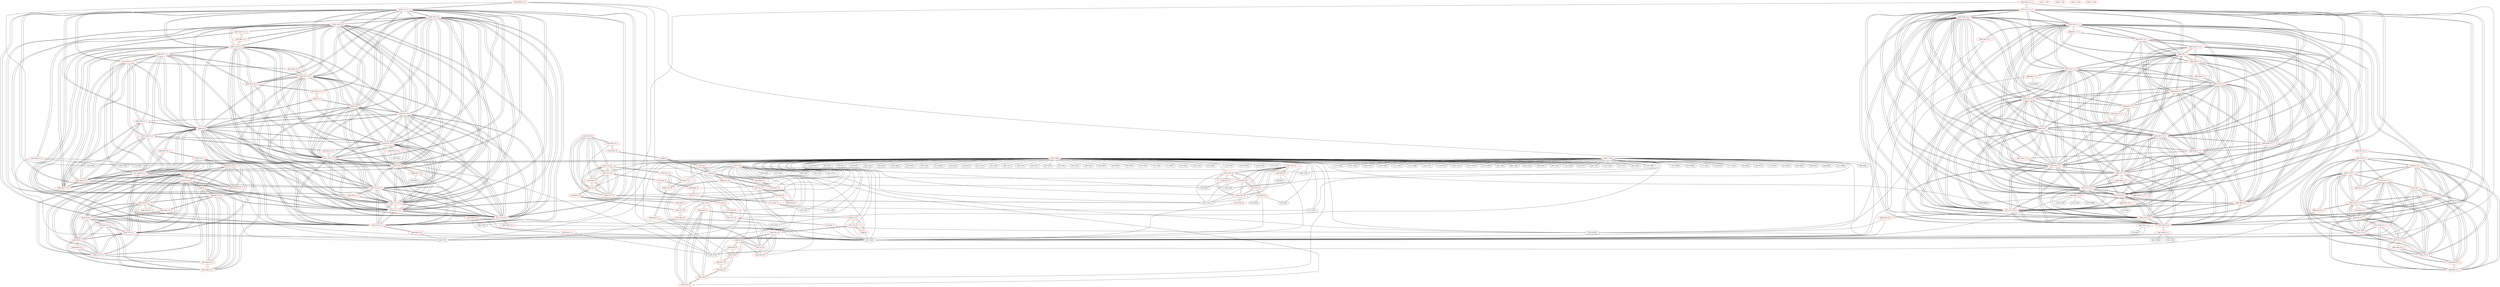 graph {
	142 [label="(142) R35_T2" color=red]
	179 [label="(179) R52_T1_T"]
	141 [label="(141) T22_T1"]
	162 [label="(162) T14_T1"]
	163 [label="(163) T15_T1"]
	165 [label="(165) T17_T1"]
	164 [label="(164) T16_T1"]
	178 [label="(178) R35_T1"]
	143 [label="(143) R52_T1" color=red]
	148 [label="(148) D1"]
	179 [label="(179) R52_T1_T"]
	144 [label="(144) R58_T1" color=red]
	145 [label="(145) R57_T1"]
	146 [label="(146) D2"]
	145 [label="(145) R57_T1" color=red]
	146 [label="(146) D2"]
	144 [label="(144) R58_T1"]
	146 [label="(146) D2" color=red]
	148 [label="(148) D1"]
	147 [label="(147) C8"]
	145 [label="(145) R57_T1"]
	144 [label="(144) R58_T1"]
	188 [label="(188) R15_P1"]
	147 [label="(147) C8" color=red]
	148 [label="(148) D1"]
	146 [label="(146) D2"]
	148 [label="(148) D1" color=red]
	146 [label="(146) D2"]
	147 [label="(147) C8"]
	143 [label="(143) R52_T1"]
	149 [label="(149) R36_T2" color=red]
	137 [label="(137) U601"]
	40 [label="(40) R213"]
	154 [label="(154) T18_T2"]
	150 [label="(150) R37_T2" color=red]
	78 [label="(78) U403"]
	83 [label="(83) R414"]
	155 [label="(155) T19_T2"]
	151 [label="(151) R38_T2" color=red]
	137 [label="(137) U601"]
	156 [label="(156) T20_T2"]
	152 [label="(152) R39_T2" color=red]
	137 [label="(137) U601"]
	76 [label="(76) J401"]
	67 [label="(67) R405"]
	157 [label="(157) T21_T2"]
	153 [label="(153) R40_T2" color=red]
	156 [label="(156) T20_T2"]
	157 [label="(157) T21_T2"]
	155 [label="(155) T19_T2"]
	141 [label="(141) T22_T1"]
	154 [label="(154) T18_T2"]
	154 [label="(154) T18_T2" color=red]
	156 [label="(156) T20_T2"]
	157 [label="(157) T21_T2"]
	155 [label="(155) T19_T2"]
	153 [label="(153) R40_T2"]
	141 [label="(141) T22_T1"]
	149 [label="(149) R36_T2"]
	155 [label="(155) T19_T2" color=red]
	156 [label="(156) T20_T2"]
	157 [label="(157) T21_T2"]
	153 [label="(153) R40_T2"]
	141 [label="(141) T22_T1"]
	154 [label="(154) T18_T2"]
	150 [label="(150) R37_T2"]
	156 [label="(156) T20_T2" color=red]
	157 [label="(157) T21_T2"]
	155 [label="(155) T19_T2"]
	153 [label="(153) R40_T2"]
	141 [label="(141) T22_T1"]
	154 [label="(154) T18_T2"]
	151 [label="(151) R38_T2"]
	157 [label="(157) T21_T2" color=red]
	156 [label="(156) T20_T2"]
	155 [label="(155) T19_T2"]
	153 [label="(153) R40_T2"]
	141 [label="(141) T22_T1"]
	154 [label="(154) T18_T2"]
	152 [label="(152) R39_T2"]
	158 [label="(158) T10_T1" color=red]
	166 [label="(166) R23_T1"]
	174 [label="(174) R31_T1"]
	167 [label="(167) R27_T1"]
	159 [label="(159) T11_T1" color=red]
	171 [label="(171) R24_T1"]
	175 [label="(175) R32_T1"]
	168 [label="(168) R28_T1"]
	160 [label="(160) T12_T1" color=red]
	176 [label="(176) R33_T1"]
	169 [label="(169) R29_T1"]
	170 [label="(170) R25_T1"]
	161 [label="(161) T13_T1" color=red]
	177 [label="(177) R34_T1"]
	173 [label="(173) R30_T1"]
	172 [label="(172) R26_T1"]
	162 [label="(162) T14_T1" color=red]
	163 [label="(163) T15_T1"]
	165 [label="(165) T17_T1"]
	164 [label="(164) T16_T1"]
	178 [label="(178) R35_T1"]
	142 [label="(142) R35_T2"]
	174 [label="(174) R31_T1"]
	163 [label="(163) T15_T1" color=red]
	162 [label="(162) T14_T1"]
	165 [label="(165) T17_T1"]
	164 [label="(164) T16_T1"]
	178 [label="(178) R35_T1"]
	142 [label="(142) R35_T2"]
	175 [label="(175) R32_T1"]
	164 [label="(164) T16_T1" color=red]
	162 [label="(162) T14_T1"]
	163 [label="(163) T15_T1"]
	165 [label="(165) T17_T1"]
	178 [label="(178) R35_T1"]
	142 [label="(142) R35_T2"]
	176 [label="(176) R33_T1"]
	165 [label="(165) T17_T1" color=red]
	162 [label="(162) T14_T1"]
	163 [label="(163) T15_T1"]
	164 [label="(164) T16_T1"]
	178 [label="(178) R35_T1"]
	142 [label="(142) R35_T2"]
	177 [label="(177) R34_T1"]
	166 [label="(166) R23_T1" color=red]
	139 [label="(139) P702"]
	137 [label="(137) U601"]
	158 [label="(158) T10_T1"]
	167 [label="(167) R27_T1" color=red]
	174 [label="(174) R31_T1"]
	158 [label="(158) T10_T1"]
	168 [label="(168) R28_T1" color=red]
	175 [label="(175) R32_T1"]
	159 [label="(159) T11_T1"]
	169 [label="(169) R29_T1" color=red]
	176 [label="(176) R33_T1"]
	160 [label="(160) T12_T1"]
	170 [label="(170) R25_T1" color=red]
	140 [label="(140) P701"]
	137 [label="(137) U601"]
	160 [label="(160) T12_T1"]
	171 [label="(171) R24_T1" color=red]
	12 [label="(12) C207"]
	11 [label="(11) U201"]
	13 [label="(13) C208"]
	159 [label="(159) T11_T1"]
	172 [label="(172) R26_T1" color=red]
	137 [label="(137) U601"]
	138 [label="(138) SH701"]
	161 [label="(161) T13_T1"]
	173 [label="(173) R30_T1" color=red]
	161 [label="(161) T13_T1"]
	177 [label="(177) R34_T1"]
	174 [label="(174) R31_T1" color=red]
	167 [label="(167) R27_T1"]
	158 [label="(158) T10_T1"]
	162 [label="(162) T14_T1"]
	175 [label="(175) R32_T1" color=red]
	163 [label="(163) T15_T1"]
	159 [label="(159) T11_T1"]
	168 [label="(168) R28_T1"]
	176 [label="(176) R33_T1" color=red]
	164 [label="(164) T16_T1"]
	169 [label="(169) R29_T1"]
	160 [label="(160) T12_T1"]
	177 [label="(177) R34_T1" color=red]
	165 [label="(165) T17_T1"]
	161 [label="(161) T13_T1"]
	173 [label="(173) R30_T1"]
	178 [label="(178) R35_T1" color=red]
	162 [label="(162) T14_T1"]
	163 [label="(163) T15_T1"]
	165 [label="(165) T17_T1"]
	164 [label="(164) T16_T1"]
	142 [label="(142) R35_T2"]
	179 [label="(179) R52_T1_T" color=red]
	142 [label="(142) R35_T2"]
	141 [label="(141) T22_T1"]
	143 [label="(143) R52_T1"]
	180 [label="(180) T3_P1" color=red]
	184 [label="(184) R14_P1"]
	185 [label="(185) T6_P1"]
	183 [label="(183) R13_P1"]
	182 [label="(182) R12_P1"]
	181 [label="(181) T2_P1"]
	181 [label="(181) T2_P1" color=red]
	183 [label="(183) R13_P1"]
	180 [label="(180) T3_P1"]
	182 [label="(182) R12_P1"]
	187 [label="(187) T5_P1"]
	188 [label="(188) R15_P1"]
	182 [label="(182) R12_P1" color=red]
	183 [label="(183) R13_P1"]
	180 [label="(180) T3_P1"]
	181 [label="(181) T2_P1"]
	183 [label="(183) R13_P1" color=red]
	197 [label="(197) T4_P1"]
	180 [label="(180) T3_P1"]
	182 [label="(182) R12_P1"]
	181 [label="(181) T2_P1"]
	184 [label="(184) R14_P1" color=red]
	139 [label="(139) P702"]
	180 [label="(180) T3_P1"]
	185 [label="(185) T6_P1"]
	185 [label="(185) T6_P1" color=red]
	184 [label="(184) R14_P1"]
	180 [label="(180) T3_P1"]
	194 [label="(194) R22_P1"]
	186 [label="(186) R17_P1"]
	186 [label="(186) R17_P1" color=red]
	194 [label="(194) R22_P1"]
	185 [label="(185) T6_P1"]
	187 [label="(187) T5_P1" color=red]
	181 [label="(181) T2_P1"]
	188 [label="(188) R15_P1"]
	189 [label="(189) R16_P1"]
	190 [label="(190) R20_P1"]
	188 [label="(188) R15_P1" color=red]
	146 [label="(146) D2"]
	181 [label="(181) T2_P1"]
	187 [label="(187) T5_P1"]
	189 [label="(189) R16_P1" color=red]
	187 [label="(187) T5_P1"]
	190 [label="(190) R20_P1"]
	190 [label="(190) R20_P1" color=red]
	191 [label="(191) T8_P1"]
	189 [label="(189) R16_P1"]
	187 [label="(187) T5_P1"]
	191 [label="(191) T8_P1" color=red]
	192 [label="(192) T9_P1"]
	193 [label="(193) R21_P1"]
	195 [label="(195) R19_P1"]
	190 [label="(190) R20_P1"]
	192 [label="(192) T9_P1" color=red]
	194 [label="(194) R22_P1"]
	193 [label="(193) R21_P1"]
	191 [label="(191) T8_P1"]
	195 [label="(195) R19_P1"]
	193 [label="(193) R21_P1" color=red]
	192 [label="(192) T9_P1"]
	191 [label="(191) T8_P1"]
	195 [label="(195) R19_P1"]
	194 [label="(194) R22_P1" color=red]
	192 [label="(192) T9_P1"]
	185 [label="(185) T6_P1"]
	186 [label="(186) R17_P1"]
	195 [label="(195) R19_P1" color=red]
	192 [label="(192) T9_P1"]
	193 [label="(193) R21_P1"]
	191 [label="(191) T8_P1"]
	196 [label="(196) T7_P1"]
	196 [label="(196) T7_P1" color=red]
	198 [label="(198) R1"]
	197 [label="(197) T4_P1"]
	137 [label="(137) U601"]
	195 [label="(195) R19_P1"]
	197 [label="(197) T4_P1" color=red]
	183 [label="(183) R13_P1"]
	198 [label="(198) R1"]
	196 [label="(196) T7_P1"]
	137 [label="(137) U601"]
	198 [label="(198) R1" color=red]
	197 [label="(197) T4_P1"]
	196 [label="(196) T7_P1"]
	137 [label="(137) U601"]
	199 [label="(199) T22_T1_2" color=red]
	216 [label="(216) T10_T1_2"]
	217 [label="(217) T11_T1_2"]
	218 [label="(218) T12_T1_2"]
	219 [label="(219) T13_T1_2"]
	214 [label="(214) T20_T2_2"]
	220 [label="(220) T14_T1_2"]
	221 [label="(221) T15_T1_2"]
	212 [label="(212) T18_T2_2"]
	215 [label="(215) T21_T2_2"]
	213 [label="(213) T19_T2_2"]
	205 [label="(205) C8_2"]
	222 [label="(222) T16_T1_2"]
	223 [label="(223) T17_T1_2"]
	204 [label="(204) D2_2"]
	203 [label="(203) R57_T1_2"]
	200 [label="(200) R35_T2_2"]
	201 [label="(201) R52_T1_2"]
	211 [label="(211) R40_T2_2"]
	200 [label="(200) R35_T2_2" color=red]
	201 [label="(201) R52_T1_2"]
	199 [label="(199) T22_T1_2"]
	220 [label="(220) T14_T1_2"]
	221 [label="(221) T15_T1_2"]
	223 [label="(223) T17_T1_2"]
	222 [label="(222) T16_T1_2"]
	236 [label="(236) R35_T1_2"]
	201 [label="(201) R52_T1_2" color=red]
	206 [label="(206) D1_2"]
	200 [label="(200) R35_T2_2"]
	199 [label="(199) T22_T1_2"]
	202 [label="(202) R58_T1_2" color=red]
	204 [label="(204) D2_2"]
	211 [label="(211) R40_T2_2"]
	225 [label="(225) R27_T1_2"]
	226 [label="(226) R28_T1_2"]
	227 [label="(227) R29_T1_2"]
	231 [label="(231) R30_T1_2"]
	236 [label="(236) R35_T1_2"]
	203 [label="(203) R57_T1_2"]
	203 [label="(203) R57_T1_2" color=red]
	216 [label="(216) T10_T1_2"]
	217 [label="(217) T11_T1_2"]
	218 [label="(218) T12_T1_2"]
	219 [label="(219) T13_T1_2"]
	214 [label="(214) T20_T2_2"]
	220 [label="(220) T14_T1_2"]
	221 [label="(221) T15_T1_2"]
	212 [label="(212) T18_T2_2"]
	215 [label="(215) T21_T2_2"]
	213 [label="(213) T19_T2_2"]
	205 [label="(205) C8_2"]
	222 [label="(222) T16_T1_2"]
	223 [label="(223) T17_T1_2"]
	204 [label="(204) D2_2"]
	199 [label="(199) T22_T1_2"]
	202 [label="(202) R58_T1_2"]
	204 [label="(204) D2_2" color=red]
	202 [label="(202) R58_T1_2"]
	211 [label="(211) R40_T2_2"]
	225 [label="(225) R27_T1_2"]
	226 [label="(226) R28_T1_2"]
	227 [label="(227) R29_T1_2"]
	231 [label="(231) R30_T1_2"]
	236 [label="(236) R35_T1_2"]
	216 [label="(216) T10_T1_2"]
	217 [label="(217) T11_T1_2"]
	218 [label="(218) T12_T1_2"]
	219 [label="(219) T13_T1_2"]
	214 [label="(214) T20_T2_2"]
	220 [label="(220) T14_T1_2"]
	221 [label="(221) T15_T1_2"]
	212 [label="(212) T18_T2_2"]
	215 [label="(215) T21_T2_2"]
	213 [label="(213) T19_T2_2"]
	205 [label="(205) C8_2"]
	222 [label="(222) T16_T1_2"]
	223 [label="(223) T17_T1_2"]
	199 [label="(199) T22_T1_2"]
	203 [label="(203) R57_T1_2"]
	206 [label="(206) D1_2"]
	246 [label="(246) R15_P1_2"]
	205 [label="(205) C8_2" color=red]
	216 [label="(216) T10_T1_2"]
	217 [label="(217) T11_T1_2"]
	218 [label="(218) T12_T1_2"]
	219 [label="(219) T13_T1_2"]
	214 [label="(214) T20_T2_2"]
	220 [label="(220) T14_T1_2"]
	221 [label="(221) T15_T1_2"]
	212 [label="(212) T18_T2_2"]
	215 [label="(215) T21_T2_2"]
	213 [label="(213) T19_T2_2"]
	222 [label="(222) T16_T1_2"]
	223 [label="(223) T17_T1_2"]
	204 [label="(204) D2_2"]
	199 [label="(199) T22_T1_2"]
	203 [label="(203) R57_T1_2"]
	206 [label="(206) D1_2"]
	206 [label="(206) D1_2" color=red]
	204 [label="(204) D2_2"]
	205 [label="(205) C8_2"]
	201 [label="(201) R52_T1_2"]
	207 [label="(207) R36_T2_2" color=red]
	137 [label="(137) U601"]
	212 [label="(212) T18_T2_2"]
	208 [label="(208) R37_T2_2" color=red]
	39 [label="(39) R211"]
	137 [label="(137) U601"]
	213 [label="(213) T19_T2_2"]
	209 [label="(209) R38_T2_2" color=red]
	137 [label="(137) U601"]
	140 [label="(140) P701"]
	214 [label="(214) T20_T2_2"]
	210 [label="(210) R39_T2_2" color=red]
	97 [label="(97) D503"]
	98 [label="(98) C502"]
	137 [label="(137) U601"]
	215 [label="(215) T21_T2_2"]
	211 [label="(211) R40_T2_2" color=red]
	204 [label="(204) D2_2"]
	202 [label="(202) R58_T1_2"]
	225 [label="(225) R27_T1_2"]
	226 [label="(226) R28_T1_2"]
	227 [label="(227) R29_T1_2"]
	231 [label="(231) R30_T1_2"]
	236 [label="(236) R35_T1_2"]
	214 [label="(214) T20_T2_2"]
	215 [label="(215) T21_T2_2"]
	213 [label="(213) T19_T2_2"]
	199 [label="(199) T22_T1_2"]
	212 [label="(212) T18_T2_2"]
	212 [label="(212) T18_T2_2" color=red]
	216 [label="(216) T10_T1_2"]
	217 [label="(217) T11_T1_2"]
	218 [label="(218) T12_T1_2"]
	219 [label="(219) T13_T1_2"]
	214 [label="(214) T20_T2_2"]
	220 [label="(220) T14_T1_2"]
	221 [label="(221) T15_T1_2"]
	215 [label="(215) T21_T2_2"]
	213 [label="(213) T19_T2_2"]
	205 [label="(205) C8_2"]
	222 [label="(222) T16_T1_2"]
	223 [label="(223) T17_T1_2"]
	204 [label="(204) D2_2"]
	199 [label="(199) T22_T1_2"]
	203 [label="(203) R57_T1_2"]
	211 [label="(211) R40_T2_2"]
	207 [label="(207) R36_T2_2"]
	213 [label="(213) T19_T2_2" color=red]
	216 [label="(216) T10_T1_2"]
	217 [label="(217) T11_T1_2"]
	218 [label="(218) T12_T1_2"]
	219 [label="(219) T13_T1_2"]
	214 [label="(214) T20_T2_2"]
	220 [label="(220) T14_T1_2"]
	221 [label="(221) T15_T1_2"]
	212 [label="(212) T18_T2_2"]
	215 [label="(215) T21_T2_2"]
	205 [label="(205) C8_2"]
	222 [label="(222) T16_T1_2"]
	223 [label="(223) T17_T1_2"]
	204 [label="(204) D2_2"]
	199 [label="(199) T22_T1_2"]
	203 [label="(203) R57_T1_2"]
	211 [label="(211) R40_T2_2"]
	208 [label="(208) R37_T2_2"]
	214 [label="(214) T20_T2_2" color=red]
	216 [label="(216) T10_T1_2"]
	217 [label="(217) T11_T1_2"]
	218 [label="(218) T12_T1_2"]
	219 [label="(219) T13_T1_2"]
	220 [label="(220) T14_T1_2"]
	221 [label="(221) T15_T1_2"]
	212 [label="(212) T18_T2_2"]
	215 [label="(215) T21_T2_2"]
	213 [label="(213) T19_T2_2"]
	205 [label="(205) C8_2"]
	222 [label="(222) T16_T1_2"]
	223 [label="(223) T17_T1_2"]
	204 [label="(204) D2_2"]
	199 [label="(199) T22_T1_2"]
	203 [label="(203) R57_T1_2"]
	211 [label="(211) R40_T2_2"]
	209 [label="(209) R38_T2_2"]
	215 [label="(215) T21_T2_2" color=red]
	216 [label="(216) T10_T1_2"]
	217 [label="(217) T11_T1_2"]
	218 [label="(218) T12_T1_2"]
	219 [label="(219) T13_T1_2"]
	214 [label="(214) T20_T2_2"]
	220 [label="(220) T14_T1_2"]
	221 [label="(221) T15_T1_2"]
	212 [label="(212) T18_T2_2"]
	213 [label="(213) T19_T2_2"]
	205 [label="(205) C8_2"]
	222 [label="(222) T16_T1_2"]
	223 [label="(223) T17_T1_2"]
	204 [label="(204) D2_2"]
	199 [label="(199) T22_T1_2"]
	203 [label="(203) R57_T1_2"]
	211 [label="(211) R40_T2_2"]
	210 [label="(210) R39_T2_2"]
	216 [label="(216) T10_T1_2" color=red]
	217 [label="(217) T11_T1_2"]
	218 [label="(218) T12_T1_2"]
	219 [label="(219) T13_T1_2"]
	214 [label="(214) T20_T2_2"]
	220 [label="(220) T14_T1_2"]
	221 [label="(221) T15_T1_2"]
	212 [label="(212) T18_T2_2"]
	215 [label="(215) T21_T2_2"]
	213 [label="(213) T19_T2_2"]
	205 [label="(205) C8_2"]
	222 [label="(222) T16_T1_2"]
	223 [label="(223) T17_T1_2"]
	204 [label="(204) D2_2"]
	199 [label="(199) T22_T1_2"]
	203 [label="(203) R57_T1_2"]
	224 [label="(224) R23_T1_2"]
	232 [label="(232) R31_T1_2"]
	237 [label="(237) R27_T1_T_2"]
	217 [label="(217) T11_T1_2" color=red]
	216 [label="(216) T10_T1_2"]
	218 [label="(218) T12_T1_2"]
	219 [label="(219) T13_T1_2"]
	214 [label="(214) T20_T2_2"]
	220 [label="(220) T14_T1_2"]
	221 [label="(221) T15_T1_2"]
	212 [label="(212) T18_T2_2"]
	215 [label="(215) T21_T2_2"]
	213 [label="(213) T19_T2_2"]
	205 [label="(205) C8_2"]
	222 [label="(222) T16_T1_2"]
	223 [label="(223) T17_T1_2"]
	204 [label="(204) D2_2"]
	199 [label="(199) T22_T1_2"]
	203 [label="(203) R57_T1_2"]
	229 [label="(229) R24_T1_2"]
	233 [label="(233) R32_T1_2"]
	226 [label="(226) R28_T1_2"]
	218 [label="(218) T12_T1_2" color=red]
	216 [label="(216) T10_T1_2"]
	217 [label="(217) T11_T1_2"]
	219 [label="(219) T13_T1_2"]
	214 [label="(214) T20_T2_2"]
	220 [label="(220) T14_T1_2"]
	221 [label="(221) T15_T1_2"]
	212 [label="(212) T18_T2_2"]
	215 [label="(215) T21_T2_2"]
	213 [label="(213) T19_T2_2"]
	205 [label="(205) C8_2"]
	222 [label="(222) T16_T1_2"]
	223 [label="(223) T17_T1_2"]
	204 [label="(204) D2_2"]
	199 [label="(199) T22_T1_2"]
	203 [label="(203) R57_T1_2"]
	234 [label="(234) R33_T1_2"]
	227 [label="(227) R29_T1_2"]
	228 [label="(228) R25_T1_2"]
	219 [label="(219) T13_T1_2" color=red]
	216 [label="(216) T10_T1_2"]
	217 [label="(217) T11_T1_2"]
	218 [label="(218) T12_T1_2"]
	214 [label="(214) T20_T2_2"]
	220 [label="(220) T14_T1_2"]
	221 [label="(221) T15_T1_2"]
	212 [label="(212) T18_T2_2"]
	215 [label="(215) T21_T2_2"]
	213 [label="(213) T19_T2_2"]
	205 [label="(205) C8_2"]
	222 [label="(222) T16_T1_2"]
	223 [label="(223) T17_T1_2"]
	204 [label="(204) D2_2"]
	199 [label="(199) T22_T1_2"]
	203 [label="(203) R57_T1_2"]
	235 [label="(235) R34_T1_2"]
	231 [label="(231) R30_T1_2"]
	230 [label="(230) R26_T1_2"]
	220 [label="(220) T14_T1_2" color=red]
	216 [label="(216) T10_T1_2"]
	217 [label="(217) T11_T1_2"]
	218 [label="(218) T12_T1_2"]
	219 [label="(219) T13_T1_2"]
	214 [label="(214) T20_T2_2"]
	221 [label="(221) T15_T1_2"]
	212 [label="(212) T18_T2_2"]
	215 [label="(215) T21_T2_2"]
	213 [label="(213) T19_T2_2"]
	205 [label="(205) C8_2"]
	222 [label="(222) T16_T1_2"]
	223 [label="(223) T17_T1_2"]
	204 [label="(204) D2_2"]
	199 [label="(199) T22_T1_2"]
	203 [label="(203) R57_T1_2"]
	236 [label="(236) R35_T1_2"]
	200 [label="(200) R35_T2_2"]
	232 [label="(232) R31_T1_2"]
	221 [label="(221) T15_T1_2" color=red]
	216 [label="(216) T10_T1_2"]
	217 [label="(217) T11_T1_2"]
	218 [label="(218) T12_T1_2"]
	219 [label="(219) T13_T1_2"]
	214 [label="(214) T20_T2_2"]
	220 [label="(220) T14_T1_2"]
	212 [label="(212) T18_T2_2"]
	215 [label="(215) T21_T2_2"]
	213 [label="(213) T19_T2_2"]
	205 [label="(205) C8_2"]
	222 [label="(222) T16_T1_2"]
	223 [label="(223) T17_T1_2"]
	204 [label="(204) D2_2"]
	199 [label="(199) T22_T1_2"]
	203 [label="(203) R57_T1_2"]
	236 [label="(236) R35_T1_2"]
	200 [label="(200) R35_T2_2"]
	233 [label="(233) R32_T1_2"]
	222 [label="(222) T16_T1_2" color=red]
	216 [label="(216) T10_T1_2"]
	217 [label="(217) T11_T1_2"]
	218 [label="(218) T12_T1_2"]
	219 [label="(219) T13_T1_2"]
	214 [label="(214) T20_T2_2"]
	220 [label="(220) T14_T1_2"]
	221 [label="(221) T15_T1_2"]
	212 [label="(212) T18_T2_2"]
	215 [label="(215) T21_T2_2"]
	213 [label="(213) T19_T2_2"]
	205 [label="(205) C8_2"]
	223 [label="(223) T17_T1_2"]
	204 [label="(204) D2_2"]
	199 [label="(199) T22_T1_2"]
	203 [label="(203) R57_T1_2"]
	236 [label="(236) R35_T1_2"]
	200 [label="(200) R35_T2_2"]
	234 [label="(234) R33_T1_2"]
	223 [label="(223) T17_T1_2" color=red]
	216 [label="(216) T10_T1_2"]
	217 [label="(217) T11_T1_2"]
	218 [label="(218) T12_T1_2"]
	219 [label="(219) T13_T1_2"]
	214 [label="(214) T20_T2_2"]
	220 [label="(220) T14_T1_2"]
	221 [label="(221) T15_T1_2"]
	212 [label="(212) T18_T2_2"]
	215 [label="(215) T21_T2_2"]
	213 [label="(213) T19_T2_2"]
	205 [label="(205) C8_2"]
	222 [label="(222) T16_T1_2"]
	204 [label="(204) D2_2"]
	199 [label="(199) T22_T1_2"]
	203 [label="(203) R57_T1_2"]
	236 [label="(236) R35_T1_2"]
	200 [label="(200) R35_T2_2"]
	235 [label="(235) R34_T1_2"]
	224 [label="(224) R23_T1_2" color=red]
	128 [label="(128) C605"]
	118 [label="(118) X601"]
	137 [label="(137) U601"]
	216 [label="(216) T10_T1_2"]
	225 [label="(225) R27_T1_2" color=red]
	204 [label="(204) D2_2"]
	202 [label="(202) R58_T1_2"]
	211 [label="(211) R40_T2_2"]
	226 [label="(226) R28_T1_2"]
	227 [label="(227) R29_T1_2"]
	231 [label="(231) R30_T1_2"]
	236 [label="(236) R35_T1_2"]
	237 [label="(237) R27_T1_T_2"]
	226 [label="(226) R28_T1_2" color=red]
	204 [label="(204) D2_2"]
	202 [label="(202) R58_T1_2"]
	211 [label="(211) R40_T2_2"]
	225 [label="(225) R27_T1_2"]
	227 [label="(227) R29_T1_2"]
	231 [label="(231) R30_T1_2"]
	236 [label="(236) R35_T1_2"]
	233 [label="(233) R32_T1_2"]
	217 [label="(217) T11_T1_2"]
	227 [label="(227) R29_T1_2" color=red]
	204 [label="(204) D2_2"]
	202 [label="(202) R58_T1_2"]
	211 [label="(211) R40_T2_2"]
	225 [label="(225) R27_T1_2"]
	226 [label="(226) R28_T1_2"]
	231 [label="(231) R30_T1_2"]
	236 [label="(236) R35_T1_2"]
	234 [label="(234) R33_T1_2"]
	218 [label="(218) T12_T1_2"]
	228 [label="(228) R25_T1_2" color=red]
	50 [label="(50) P201"]
	139 [label="(139) P702"]
	218 [label="(218) T12_T1_2"]
	229 [label="(229) R24_T1_2" color=red]
	137 [label="(137) U601"]
	139 [label="(139) P702"]
	217 [label="(217) T11_T1_2"]
	230 [label="(230) R26_T1_2" color=red]
	78 [label="(78) U403"]
	137 [label="(137) U601"]
	120 [label="(120) R602"]
	77 [label="(77) U402"]
	219 [label="(219) T13_T1_2"]
	231 [label="(231) R30_T1_2" color=red]
	204 [label="(204) D2_2"]
	202 [label="(202) R58_T1_2"]
	211 [label="(211) R40_T2_2"]
	225 [label="(225) R27_T1_2"]
	226 [label="(226) R28_T1_2"]
	227 [label="(227) R29_T1_2"]
	236 [label="(236) R35_T1_2"]
	219 [label="(219) T13_T1_2"]
	235 [label="(235) R34_T1_2"]
	232 [label="(232) R31_T1_2" color=red]
	237 [label="(237) R27_T1_T_2"]
	216 [label="(216) T10_T1_2"]
	220 [label="(220) T14_T1_2"]
	233 [label="(233) R32_T1_2" color=red]
	221 [label="(221) T15_T1_2"]
	217 [label="(217) T11_T1_2"]
	226 [label="(226) R28_T1_2"]
	234 [label="(234) R33_T1_2" color=red]
	222 [label="(222) T16_T1_2"]
	227 [label="(227) R29_T1_2"]
	218 [label="(218) T12_T1_2"]
	235 [label="(235) R34_T1_2" color=red]
	223 [label="(223) T17_T1_2"]
	219 [label="(219) T13_T1_2"]
	231 [label="(231) R30_T1_2"]
	236 [label="(236) R35_T1_2" color=red]
	204 [label="(204) D2_2"]
	202 [label="(202) R58_T1_2"]
	211 [label="(211) R40_T2_2"]
	225 [label="(225) R27_T1_2"]
	226 [label="(226) R28_T1_2"]
	227 [label="(227) R29_T1_2"]
	231 [label="(231) R30_T1_2"]
	220 [label="(220) T14_T1_2"]
	221 [label="(221) T15_T1_2"]
	223 [label="(223) T17_T1_2"]
	222 [label="(222) T16_T1_2"]
	200 [label="(200) R35_T2_2"]
	237 [label="(237) R27_T1_T_2" color=red]
	232 [label="(232) R31_T1_2"]
	216 [label="(216) T10_T1_2"]
	225 [label="(225) R27_T1_2"]
	238 [label="(238) T3_P1_2" color=red]
	255 [label="(255) T4_P1_2"]
	254 [label="(254) T7_P1_2"]
	245 [label="(245) T5_P1_2"]
	250 [label="(250) T9_P1_2"]
	249 [label="(249) T8_P1_2"]
	243 [label="(243) T6_P1_2"]
	239 [label="(239) T2_P1_2"]
	242 [label="(242) R14_P1_2"]
	241 [label="(241) R13_P1_2"]
	240 [label="(240) R12_P1_2"]
	239 [label="(239) T2_P1_2" color=red]
	238 [label="(238) T3_P1_2"]
	255 [label="(255) T4_P1_2"]
	254 [label="(254) T7_P1_2"]
	245 [label="(245) T5_P1_2"]
	250 [label="(250) T9_P1_2"]
	249 [label="(249) T8_P1_2"]
	243 [label="(243) T6_P1_2"]
	241 [label="(241) R13_P1_2"]
	240 [label="(240) R12_P1_2"]
	246 [label="(246) R15_P1_2"]
	240 [label="(240) R12_P1_2" color=red]
	251 [label="(251) R21_P1_2"]
	247 [label="(247) R16_P1_2"]
	244 [label="(244) R17_P1_2"]
	256 [label="(256) R1_2"]
	241 [label="(241) R13_P1_2"]
	238 [label="(238) T3_P1_2"]
	239 [label="(239) T2_P1_2"]
	241 [label="(241) R13_P1_2" color=red]
	255 [label="(255) T4_P1_2"]
	238 [label="(238) T3_P1_2"]
	240 [label="(240) R12_P1_2"]
	239 [label="(239) T2_P1_2"]
	242 [label="(242) R14_P1_2" color=red]
	137 [label="(137) U601"]
	238 [label="(238) T3_P1_2"]
	243 [label="(243) T6_P1_2"]
	243 [label="(243) T6_P1_2" color=red]
	238 [label="(238) T3_P1_2"]
	255 [label="(255) T4_P1_2"]
	254 [label="(254) T7_P1_2"]
	245 [label="(245) T5_P1_2"]
	250 [label="(250) T9_P1_2"]
	249 [label="(249) T8_P1_2"]
	239 [label="(239) T2_P1_2"]
	242 [label="(242) R14_P1_2"]
	252 [label="(252) R22_P1_2"]
	244 [label="(244) R17_P1_2"]
	244 [label="(244) R17_P1_2" color=red]
	251 [label="(251) R21_P1_2"]
	247 [label="(247) R16_P1_2"]
	240 [label="(240) R12_P1_2"]
	256 [label="(256) R1_2"]
	252 [label="(252) R22_P1_2"]
	243 [label="(243) T6_P1_2"]
	245 [label="(245) T5_P1_2" color=red]
	238 [label="(238) T3_P1_2"]
	255 [label="(255) T4_P1_2"]
	254 [label="(254) T7_P1_2"]
	250 [label="(250) T9_P1_2"]
	249 [label="(249) T8_P1_2"]
	243 [label="(243) T6_P1_2"]
	239 [label="(239) T2_P1_2"]
	246 [label="(246) R15_P1_2"]
	247 [label="(247) R16_P1_2"]
	248 [label="(248) R20_P1_2"]
	246 [label="(246) R15_P1_2" color=red]
	204 [label="(204) D2_2"]
	239 [label="(239) T2_P1_2"]
	245 [label="(245) T5_P1_2"]
	247 [label="(247) R16_P1_2" color=red]
	251 [label="(251) R21_P1_2"]
	240 [label="(240) R12_P1_2"]
	244 [label="(244) R17_P1_2"]
	256 [label="(256) R1_2"]
	245 [label="(245) T5_P1_2"]
	248 [label="(248) R20_P1_2"]
	248 [label="(248) R20_P1_2" color=red]
	249 [label="(249) T8_P1_2"]
	247 [label="(247) R16_P1_2"]
	245 [label="(245) T5_P1_2"]
	249 [label="(249) T8_P1_2" color=red]
	238 [label="(238) T3_P1_2"]
	255 [label="(255) T4_P1_2"]
	254 [label="(254) T7_P1_2"]
	245 [label="(245) T5_P1_2"]
	250 [label="(250) T9_P1_2"]
	243 [label="(243) T6_P1_2"]
	239 [label="(239) T2_P1_2"]
	251 [label="(251) R21_P1_2"]
	253 [label="(253) R19_P1_2"]
	248 [label="(248) R20_P1_2"]
	250 [label="(250) T9_P1_2" color=red]
	252 [label="(252) R22_P1_2"]
	238 [label="(238) T3_P1_2"]
	255 [label="(255) T4_P1_2"]
	254 [label="(254) T7_P1_2"]
	245 [label="(245) T5_P1_2"]
	249 [label="(249) T8_P1_2"]
	243 [label="(243) T6_P1_2"]
	239 [label="(239) T2_P1_2"]
	251 [label="(251) R21_P1_2"]
	253 [label="(253) R19_P1_2"]
	251 [label="(251) R21_P1_2" color=red]
	247 [label="(247) R16_P1_2"]
	240 [label="(240) R12_P1_2"]
	244 [label="(244) R17_P1_2"]
	256 [label="(256) R1_2"]
	250 [label="(250) T9_P1_2"]
	249 [label="(249) T8_P1_2"]
	253 [label="(253) R19_P1_2"]
	252 [label="(252) R22_P1_2" color=red]
	250 [label="(250) T9_P1_2"]
	243 [label="(243) T6_P1_2"]
	244 [label="(244) R17_P1_2"]
	253 [label="(253) R19_P1_2" color=red]
	250 [label="(250) T9_P1_2"]
	251 [label="(251) R21_P1_2"]
	249 [label="(249) T8_P1_2"]
	254 [label="(254) T7_P1_2"]
	254 [label="(254) T7_P1_2" color=red]
	238 [label="(238) T3_P1_2"]
	255 [label="(255) T4_P1_2"]
	245 [label="(245) T5_P1_2"]
	250 [label="(250) T9_P1_2"]
	249 [label="(249) T8_P1_2"]
	243 [label="(243) T6_P1_2"]
	239 [label="(239) T2_P1_2"]
	256 [label="(256) R1_2"]
	140 [label="(140) P701"]
	253 [label="(253) R19_P1_2"]
	255 [label="(255) T4_P1_2" color=red]
	238 [label="(238) T3_P1_2"]
	254 [label="(254) T7_P1_2"]
	245 [label="(245) T5_P1_2"]
	250 [label="(250) T9_P1_2"]
	249 [label="(249) T8_P1_2"]
	243 [label="(243) T6_P1_2"]
	239 [label="(239) T2_P1_2"]
	241 [label="(241) R13_P1_2"]
	256 [label="(256) R1_2"]
	140 [label="(140) P701"]
	256 [label="(256) R1_2" color=red]
	255 [label="(255) T4_P1_2"]
	254 [label="(254) T7_P1_2"]
	140 [label="(140) P701"]
	251 [label="(251) R21_P1_2"]
	247 [label="(247) R16_P1_2"]
	240 [label="(240) R12_P1_2"]
	244 [label="(244) R17_P1_2"]
	257 [label="(257) T22_T1_3" color=red]
	274 [label="(274) T10_T1_3"]
	275 [label="(275) T11_T1_3"]
	276 [label="(276) T12_T1_3"]
	277 [label="(277) T13_T1_3"]
	272 [label="(272) T20_T2_3"]
	278 [label="(278) T14_T1_3"]
	279 [label="(279) T15_T1_3"]
	270 [label="(270) T18_T2_3"]
	273 [label="(273) T21_T2_3"]
	271 [label="(271) T19_T2_3"]
	263 [label="(263) C8_3"]
	280 [label="(280) T16_T1_3"]
	281 [label="(281) T17_T1_3"]
	262 [label="(262) D2_3"]
	261 [label="(261) R57_T1_3"]
	258 [label="(258) R35_T2_3"]
	259 [label="(259) R52_T1_3"]
	269 [label="(269) R40_T2_3"]
	258 [label="(258) R35_T2_3" color=red]
	259 [label="(259) R52_T1_3"]
	257 [label="(257) T22_T1_3"]
	278 [label="(278) T14_T1_3"]
	279 [label="(279) T15_T1_3"]
	281 [label="(281) T17_T1_3"]
	280 [label="(280) T16_T1_3"]
	294 [label="(294) R35_T1_3"]
	259 [label="(259) R52_T1_3" color=red]
	264 [label="(264) D1_3"]
	258 [label="(258) R35_T2_3"]
	257 [label="(257) T22_T1_3"]
	260 [label="(260) R58_T1_3" color=red]
	262 [label="(262) D2_3"]
	269 [label="(269) R40_T2_3"]
	283 [label="(283) R27_T1_3"]
	284 [label="(284) R28_T1_3"]
	285 [label="(285) R29_T1_3"]
	295 [label="(295) R30_T1_T_3"]
	294 [label="(294) R35_T1_3"]
	261 [label="(261) R57_T1_3"]
	261 [label="(261) R57_T1_3" color=red]
	274 [label="(274) T10_T1_3"]
	275 [label="(275) T11_T1_3"]
	276 [label="(276) T12_T1_3"]
	277 [label="(277) T13_T1_3"]
	272 [label="(272) T20_T2_3"]
	278 [label="(278) T14_T1_3"]
	279 [label="(279) T15_T1_3"]
	270 [label="(270) T18_T2_3"]
	273 [label="(273) T21_T2_3"]
	271 [label="(271) T19_T2_3"]
	263 [label="(263) C8_3"]
	280 [label="(280) T16_T1_3"]
	281 [label="(281) T17_T1_3"]
	262 [label="(262) D2_3"]
	257 [label="(257) T22_T1_3"]
	260 [label="(260) R58_T1_3"]
	262 [label="(262) D2_3" color=red]
	260 [label="(260) R58_T1_3"]
	269 [label="(269) R40_T2_3"]
	283 [label="(283) R27_T1_3"]
	284 [label="(284) R28_T1_3"]
	285 [label="(285) R29_T1_3"]
	295 [label="(295) R30_T1_T_3"]
	294 [label="(294) R35_T1_3"]
	274 [label="(274) T10_T1_3"]
	275 [label="(275) T11_T1_3"]
	276 [label="(276) T12_T1_3"]
	277 [label="(277) T13_T1_3"]
	272 [label="(272) T20_T2_3"]
	278 [label="(278) T14_T1_3"]
	279 [label="(279) T15_T1_3"]
	270 [label="(270) T18_T2_3"]
	273 [label="(273) T21_T2_3"]
	271 [label="(271) T19_T2_3"]
	263 [label="(263) C8_3"]
	280 [label="(280) T16_T1_3"]
	281 [label="(281) T17_T1_3"]
	257 [label="(257) T22_T1_3"]
	261 [label="(261) R57_T1_3"]
	264 [label="(264) D1_3"]
	304 [label="(304) R15_P1_3"]
	263 [label="(263) C8_3" color=red]
	274 [label="(274) T10_T1_3"]
	275 [label="(275) T11_T1_3"]
	276 [label="(276) T12_T1_3"]
	277 [label="(277) T13_T1_3"]
	272 [label="(272) T20_T2_3"]
	278 [label="(278) T14_T1_3"]
	279 [label="(279) T15_T1_3"]
	270 [label="(270) T18_T2_3"]
	273 [label="(273) T21_T2_3"]
	271 [label="(271) T19_T2_3"]
	280 [label="(280) T16_T1_3"]
	281 [label="(281) T17_T1_3"]
	262 [label="(262) D2_3"]
	257 [label="(257) T22_T1_3"]
	261 [label="(261) R57_T1_3"]
	264 [label="(264) D1_3"]
	264 [label="(264) D1_3" color=red]
	262 [label="(262) D2_3"]
	263 [label="(263) C8_3"]
	259 [label="(259) R52_T1_3"]
	265 [label="(265) R36_T2_3" color=red]
	35 [label="(35) R207"]
	137 [label="(137) U601"]
	270 [label="(270) T18_T2_3"]
	266 [label="(266) R37_T2_3" color=red]
	2 [label="(2) F102"]
	271 [label="(271) T19_T2_3"]
	267 [label="(267) R38_T2_3" color=red]
	137 [label="(137) U601"]
	54 [label="(54) U302"]
	61 [label="(61) TR301"]
	272 [label="(272) T20_T2_3"]
	268 [label="(268) R39_T2_3" color=red]
	137 [label="(137) U601"]
	138 [label="(138) SH701"]
	273 [label="(273) T21_T2_3"]
	269 [label="(269) R40_T2_3" color=red]
	262 [label="(262) D2_3"]
	260 [label="(260) R58_T1_3"]
	283 [label="(283) R27_T1_3"]
	284 [label="(284) R28_T1_3"]
	285 [label="(285) R29_T1_3"]
	295 [label="(295) R30_T1_T_3"]
	294 [label="(294) R35_T1_3"]
	272 [label="(272) T20_T2_3"]
	273 [label="(273) T21_T2_3"]
	271 [label="(271) T19_T2_3"]
	257 [label="(257) T22_T1_3"]
	270 [label="(270) T18_T2_3"]
	270 [label="(270) T18_T2_3" color=red]
	274 [label="(274) T10_T1_3"]
	275 [label="(275) T11_T1_3"]
	276 [label="(276) T12_T1_3"]
	277 [label="(277) T13_T1_3"]
	272 [label="(272) T20_T2_3"]
	278 [label="(278) T14_T1_3"]
	279 [label="(279) T15_T1_3"]
	273 [label="(273) T21_T2_3"]
	271 [label="(271) T19_T2_3"]
	263 [label="(263) C8_3"]
	280 [label="(280) T16_T1_3"]
	281 [label="(281) T17_T1_3"]
	262 [label="(262) D2_3"]
	257 [label="(257) T22_T1_3"]
	261 [label="(261) R57_T1_3"]
	269 [label="(269) R40_T2_3"]
	265 [label="(265) R36_T2_3"]
	271 [label="(271) T19_T2_3" color=red]
	274 [label="(274) T10_T1_3"]
	275 [label="(275) T11_T1_3"]
	276 [label="(276) T12_T1_3"]
	277 [label="(277) T13_T1_3"]
	272 [label="(272) T20_T2_3"]
	278 [label="(278) T14_T1_3"]
	279 [label="(279) T15_T1_3"]
	270 [label="(270) T18_T2_3"]
	273 [label="(273) T21_T2_3"]
	263 [label="(263) C8_3"]
	280 [label="(280) T16_T1_3"]
	281 [label="(281) T17_T1_3"]
	262 [label="(262) D2_3"]
	257 [label="(257) T22_T1_3"]
	261 [label="(261) R57_T1_3"]
	269 [label="(269) R40_T2_3"]
	266 [label="(266) R37_T2_3"]
	272 [label="(272) T20_T2_3" color=red]
	274 [label="(274) T10_T1_3"]
	275 [label="(275) T11_T1_3"]
	276 [label="(276) T12_T1_3"]
	277 [label="(277) T13_T1_3"]
	278 [label="(278) T14_T1_3"]
	279 [label="(279) T15_T1_3"]
	270 [label="(270) T18_T2_3"]
	273 [label="(273) T21_T2_3"]
	271 [label="(271) T19_T2_3"]
	263 [label="(263) C8_3"]
	280 [label="(280) T16_T1_3"]
	281 [label="(281) T17_T1_3"]
	262 [label="(262) D2_3"]
	257 [label="(257) T22_T1_3"]
	261 [label="(261) R57_T1_3"]
	269 [label="(269) R40_T2_3"]
	267 [label="(267) R38_T2_3"]
	273 [label="(273) T21_T2_3" color=red]
	274 [label="(274) T10_T1_3"]
	275 [label="(275) T11_T1_3"]
	276 [label="(276) T12_T1_3"]
	277 [label="(277) T13_T1_3"]
	272 [label="(272) T20_T2_3"]
	278 [label="(278) T14_T1_3"]
	279 [label="(279) T15_T1_3"]
	270 [label="(270) T18_T2_3"]
	271 [label="(271) T19_T2_3"]
	263 [label="(263) C8_3"]
	280 [label="(280) T16_T1_3"]
	281 [label="(281) T17_T1_3"]
	262 [label="(262) D2_3"]
	257 [label="(257) T22_T1_3"]
	261 [label="(261) R57_T1_3"]
	269 [label="(269) R40_T2_3"]
	268 [label="(268) R39_T2_3"]
	274 [label="(274) T10_T1_3" color=red]
	275 [label="(275) T11_T1_3"]
	276 [label="(276) T12_T1_3"]
	277 [label="(277) T13_T1_3"]
	272 [label="(272) T20_T2_3"]
	278 [label="(278) T14_T1_3"]
	279 [label="(279) T15_T1_3"]
	270 [label="(270) T18_T2_3"]
	273 [label="(273) T21_T2_3"]
	271 [label="(271) T19_T2_3"]
	263 [label="(263) C8_3"]
	280 [label="(280) T16_T1_3"]
	281 [label="(281) T17_T1_3"]
	262 [label="(262) D2_3"]
	257 [label="(257) T22_T1_3"]
	261 [label="(261) R57_T1_3"]
	282 [label="(282) R23_T1_3"]
	290 [label="(290) R31_T1_3"]
	283 [label="(283) R27_T1_3"]
	275 [label="(275) T11_T1_3" color=red]
	274 [label="(274) T10_T1_3"]
	276 [label="(276) T12_T1_3"]
	277 [label="(277) T13_T1_3"]
	272 [label="(272) T20_T2_3"]
	278 [label="(278) T14_T1_3"]
	279 [label="(279) T15_T1_3"]
	270 [label="(270) T18_T2_3"]
	273 [label="(273) T21_T2_3"]
	271 [label="(271) T19_T2_3"]
	263 [label="(263) C8_3"]
	280 [label="(280) T16_T1_3"]
	281 [label="(281) T17_T1_3"]
	262 [label="(262) D2_3"]
	257 [label="(257) T22_T1_3"]
	261 [label="(261) R57_T1_3"]
	287 [label="(287) R24_T1_3"]
	291 [label="(291) R32_T1_3"]
	284 [label="(284) R28_T1_3"]
	276 [label="(276) T12_T1_3" color=red]
	274 [label="(274) T10_T1_3"]
	275 [label="(275) T11_T1_3"]
	277 [label="(277) T13_T1_3"]
	272 [label="(272) T20_T2_3"]
	278 [label="(278) T14_T1_3"]
	279 [label="(279) T15_T1_3"]
	270 [label="(270) T18_T2_3"]
	273 [label="(273) T21_T2_3"]
	271 [label="(271) T19_T2_3"]
	263 [label="(263) C8_3"]
	280 [label="(280) T16_T1_3"]
	281 [label="(281) T17_T1_3"]
	262 [label="(262) D2_3"]
	257 [label="(257) T22_T1_3"]
	261 [label="(261) R57_T1_3"]
	292 [label="(292) R33_T1_3"]
	285 [label="(285) R29_T1_3"]
	286 [label="(286) R25_T1_3"]
	277 [label="(277) T13_T1_3" color=red]
	274 [label="(274) T10_T1_3"]
	275 [label="(275) T11_T1_3"]
	276 [label="(276) T12_T1_3"]
	272 [label="(272) T20_T2_3"]
	278 [label="(278) T14_T1_3"]
	279 [label="(279) T15_T1_3"]
	270 [label="(270) T18_T2_3"]
	273 [label="(273) T21_T2_3"]
	271 [label="(271) T19_T2_3"]
	263 [label="(263) C8_3"]
	280 [label="(280) T16_T1_3"]
	281 [label="(281) T17_T1_3"]
	262 [label="(262) D2_3"]
	257 [label="(257) T22_T1_3"]
	261 [label="(261) R57_T1_3"]
	293 [label="(293) R34_T1_3"]
	289 [label="(289) R30_T1_3"]
	288 [label="(288) R26_T1_3"]
	278 [label="(278) T14_T1_3" color=red]
	274 [label="(274) T10_T1_3"]
	275 [label="(275) T11_T1_3"]
	276 [label="(276) T12_T1_3"]
	277 [label="(277) T13_T1_3"]
	272 [label="(272) T20_T2_3"]
	279 [label="(279) T15_T1_3"]
	270 [label="(270) T18_T2_3"]
	273 [label="(273) T21_T2_3"]
	271 [label="(271) T19_T2_3"]
	263 [label="(263) C8_3"]
	280 [label="(280) T16_T1_3"]
	281 [label="(281) T17_T1_3"]
	262 [label="(262) D2_3"]
	257 [label="(257) T22_T1_3"]
	261 [label="(261) R57_T1_3"]
	294 [label="(294) R35_T1_3"]
	258 [label="(258) R35_T2_3"]
	290 [label="(290) R31_T1_3"]
	279 [label="(279) T15_T1_3" color=red]
	274 [label="(274) T10_T1_3"]
	275 [label="(275) T11_T1_3"]
	276 [label="(276) T12_T1_3"]
	277 [label="(277) T13_T1_3"]
	272 [label="(272) T20_T2_3"]
	278 [label="(278) T14_T1_3"]
	270 [label="(270) T18_T2_3"]
	273 [label="(273) T21_T2_3"]
	271 [label="(271) T19_T2_3"]
	263 [label="(263) C8_3"]
	280 [label="(280) T16_T1_3"]
	281 [label="(281) T17_T1_3"]
	262 [label="(262) D2_3"]
	257 [label="(257) T22_T1_3"]
	261 [label="(261) R57_T1_3"]
	294 [label="(294) R35_T1_3"]
	258 [label="(258) R35_T2_3"]
	291 [label="(291) R32_T1_3"]
	280 [label="(280) T16_T1_3" color=red]
	274 [label="(274) T10_T1_3"]
	275 [label="(275) T11_T1_3"]
	276 [label="(276) T12_T1_3"]
	277 [label="(277) T13_T1_3"]
	272 [label="(272) T20_T2_3"]
	278 [label="(278) T14_T1_3"]
	279 [label="(279) T15_T1_3"]
	270 [label="(270) T18_T2_3"]
	273 [label="(273) T21_T2_3"]
	271 [label="(271) T19_T2_3"]
	263 [label="(263) C8_3"]
	281 [label="(281) T17_T1_3"]
	262 [label="(262) D2_3"]
	257 [label="(257) T22_T1_3"]
	261 [label="(261) R57_T1_3"]
	294 [label="(294) R35_T1_3"]
	258 [label="(258) R35_T2_3"]
	292 [label="(292) R33_T1_3"]
	281 [label="(281) T17_T1_3" color=red]
	274 [label="(274) T10_T1_3"]
	275 [label="(275) T11_T1_3"]
	276 [label="(276) T12_T1_3"]
	277 [label="(277) T13_T1_3"]
	272 [label="(272) T20_T2_3"]
	278 [label="(278) T14_T1_3"]
	279 [label="(279) T15_T1_3"]
	270 [label="(270) T18_T2_3"]
	273 [label="(273) T21_T2_3"]
	271 [label="(271) T19_T2_3"]
	263 [label="(263) C8_3"]
	280 [label="(280) T16_T1_3"]
	262 [label="(262) D2_3"]
	257 [label="(257) T22_T1_3"]
	261 [label="(261) R57_T1_3"]
	294 [label="(294) R35_T1_3"]
	258 [label="(258) R35_T2_3"]
	293 [label="(293) R34_T1_3"]
	282 [label="(282) R23_T1_3" color=red]
	137 [label="(137) U601"]
	140 [label="(140) P701"]
	274 [label="(274) T10_T1_3"]
	283 [label="(283) R27_T1_3" color=red]
	262 [label="(262) D2_3"]
	260 [label="(260) R58_T1_3"]
	269 [label="(269) R40_T2_3"]
	284 [label="(284) R28_T1_3"]
	285 [label="(285) R29_T1_3"]
	295 [label="(295) R30_T1_T_3"]
	294 [label="(294) R35_T1_3"]
	290 [label="(290) R31_T1_3"]
	274 [label="(274) T10_T1_3"]
	284 [label="(284) R28_T1_3" color=red]
	262 [label="(262) D2_3"]
	260 [label="(260) R58_T1_3"]
	269 [label="(269) R40_T2_3"]
	283 [label="(283) R27_T1_3"]
	285 [label="(285) R29_T1_3"]
	295 [label="(295) R30_T1_T_3"]
	294 [label="(294) R35_T1_3"]
	291 [label="(291) R32_T1_3"]
	275 [label="(275) T11_T1_3"]
	285 [label="(285) R29_T1_3" color=red]
	262 [label="(262) D2_3"]
	260 [label="(260) R58_T1_3"]
	269 [label="(269) R40_T2_3"]
	283 [label="(283) R27_T1_3"]
	284 [label="(284) R28_T1_3"]
	295 [label="(295) R30_T1_T_3"]
	294 [label="(294) R35_T1_3"]
	292 [label="(292) R33_T1_3"]
	276 [label="(276) T12_T1_3"]
	286 [label="(286) R25_T1_3" color=red]
	138 [label="(138) SH701"]
	136 [label="(136) JP601"]
	276 [label="(276) T12_T1_3"]
	287 [label="(287) R24_T1_3" color=red]
	137 [label="(137) U601"]
	139 [label="(139) P702"]
	275 [label="(275) T11_T1_3"]
	288 [label="(288) R26_T1_3" color=red]
	116 [label="(116) C620"]
	123 [label="(123) FB602"]
	94 [label="(94) FB502"]
	137 [label="(137) U601"]
	105 [label="(105) C619"]
	277 [label="(277) T13_T1_3"]
	289 [label="(289) R30_T1_3" color=red]
	277 [label="(277) T13_T1_3"]
	293 [label="(293) R34_T1_3"]
	295 [label="(295) R30_T1_T_3"]
	290 [label="(290) R31_T1_3" color=red]
	283 [label="(283) R27_T1_3"]
	274 [label="(274) T10_T1_3"]
	278 [label="(278) T14_T1_3"]
	291 [label="(291) R32_T1_3" color=red]
	279 [label="(279) T15_T1_3"]
	275 [label="(275) T11_T1_3"]
	284 [label="(284) R28_T1_3"]
	292 [label="(292) R33_T1_3" color=red]
	280 [label="(280) T16_T1_3"]
	285 [label="(285) R29_T1_3"]
	276 [label="(276) T12_T1_3"]
	293 [label="(293) R34_T1_3" color=red]
	281 [label="(281) T17_T1_3"]
	277 [label="(277) T13_T1_3"]
	289 [label="(289) R30_T1_3"]
	294 [label="(294) R35_T1_3" color=red]
	262 [label="(262) D2_3"]
	260 [label="(260) R58_T1_3"]
	269 [label="(269) R40_T2_3"]
	283 [label="(283) R27_T1_3"]
	284 [label="(284) R28_T1_3"]
	285 [label="(285) R29_T1_3"]
	295 [label="(295) R30_T1_T_3"]
	278 [label="(278) T14_T1_3"]
	279 [label="(279) T15_T1_3"]
	281 [label="(281) T17_T1_3"]
	280 [label="(280) T16_T1_3"]
	258 [label="(258) R35_T2_3"]
	295 [label="(295) R30_T1_T_3" color=red]
	262 [label="(262) D2_3"]
	260 [label="(260) R58_T1_3"]
	269 [label="(269) R40_T2_3"]
	283 [label="(283) R27_T1_3"]
	284 [label="(284) R28_T1_3"]
	285 [label="(285) R29_T1_3"]
	294 [label="(294) R35_T1_3"]
	289 [label="(289) R30_T1_3"]
	296 [label="(296) T3_P1_3" color=red]
	313 [label="(313) T4_P1_3"]
	312 [label="(312) T7_P1_3"]
	303 [label="(303) T5_P1_3"]
	308 [label="(308) T9_P1_3"]
	307 [label="(307) T8_P1_3"]
	301 [label="(301) T6_P1_3"]
	297 [label="(297) T2_P1_3"]
	300 [label="(300) R14_P1_3"]
	299 [label="(299) R13_P1_3"]
	298 [label="(298) R12_P1_3"]
	297 [label="(297) T2_P1_3" color=red]
	296 [label="(296) T3_P1_3"]
	313 [label="(313) T4_P1_3"]
	312 [label="(312) T7_P1_3"]
	303 [label="(303) T5_P1_3"]
	308 [label="(308) T9_P1_3"]
	307 [label="(307) T8_P1_3"]
	301 [label="(301) T6_P1_3"]
	299 [label="(299) R13_P1_3"]
	298 [label="(298) R12_P1_3"]
	304 [label="(304) R15_P1_3"]
	298 [label="(298) R12_P1_3" color=red]
	309 [label="(309) R21_P1_3"]
	305 [label="(305) R16_P1_3"]
	302 [label="(302) R17_P1_3"]
	314 [label="(314) R1_3"]
	299 [label="(299) R13_P1_3"]
	296 [label="(296) T3_P1_3"]
	297 [label="(297) T2_P1_3"]
	299 [label="(299) R13_P1_3" color=red]
	313 [label="(313) T4_P1_3"]
	296 [label="(296) T3_P1_3"]
	298 [label="(298) R12_P1_3"]
	297 [label="(297) T2_P1_3"]
	300 [label="(300) R14_P1_3" color=red]
	139 [label="(139) P702"]
	296 [label="(296) T3_P1_3"]
	301 [label="(301) T6_P1_3"]
	301 [label="(301) T6_P1_3" color=red]
	296 [label="(296) T3_P1_3"]
	313 [label="(313) T4_P1_3"]
	312 [label="(312) T7_P1_3"]
	303 [label="(303) T5_P1_3"]
	308 [label="(308) T9_P1_3"]
	307 [label="(307) T8_P1_3"]
	297 [label="(297) T2_P1_3"]
	300 [label="(300) R14_P1_3"]
	310 [label="(310) R22_P1_3"]
	302 [label="(302) R17_P1_3"]
	302 [label="(302) R17_P1_3" color=red]
	309 [label="(309) R21_P1_3"]
	305 [label="(305) R16_P1_3"]
	298 [label="(298) R12_P1_3"]
	314 [label="(314) R1_3"]
	310 [label="(310) R22_P1_3"]
	301 [label="(301) T6_P1_3"]
	303 [label="(303) T5_P1_3" color=red]
	296 [label="(296) T3_P1_3"]
	313 [label="(313) T4_P1_3"]
	312 [label="(312) T7_P1_3"]
	308 [label="(308) T9_P1_3"]
	307 [label="(307) T8_P1_3"]
	301 [label="(301) T6_P1_3"]
	297 [label="(297) T2_P1_3"]
	304 [label="(304) R15_P1_3"]
	305 [label="(305) R16_P1_3"]
	306 [label="(306) R20_P1_3"]
	304 [label="(304) R15_P1_3" color=red]
	262 [label="(262) D2_3"]
	297 [label="(297) T2_P1_3"]
	303 [label="(303) T5_P1_3"]
	305 [label="(305) R16_P1_3" color=red]
	309 [label="(309) R21_P1_3"]
	298 [label="(298) R12_P1_3"]
	302 [label="(302) R17_P1_3"]
	314 [label="(314) R1_3"]
	303 [label="(303) T5_P1_3"]
	306 [label="(306) R20_P1_3"]
	306 [label="(306) R20_P1_3" color=red]
	307 [label="(307) T8_P1_3"]
	305 [label="(305) R16_P1_3"]
	303 [label="(303) T5_P1_3"]
	307 [label="(307) T8_P1_3" color=red]
	296 [label="(296) T3_P1_3"]
	313 [label="(313) T4_P1_3"]
	312 [label="(312) T7_P1_3"]
	303 [label="(303) T5_P1_3"]
	308 [label="(308) T9_P1_3"]
	301 [label="(301) T6_P1_3"]
	297 [label="(297) T2_P1_3"]
	309 [label="(309) R21_P1_3"]
	311 [label="(311) R19_P1_3"]
	306 [label="(306) R20_P1_3"]
	308 [label="(308) T9_P1_3" color=red]
	310 [label="(310) R22_P1_3"]
	296 [label="(296) T3_P1_3"]
	313 [label="(313) T4_P1_3"]
	312 [label="(312) T7_P1_3"]
	303 [label="(303) T5_P1_3"]
	307 [label="(307) T8_P1_3"]
	301 [label="(301) T6_P1_3"]
	297 [label="(297) T2_P1_3"]
	309 [label="(309) R21_P1_3"]
	311 [label="(311) R19_P1_3"]
	309 [label="(309) R21_P1_3" color=red]
	305 [label="(305) R16_P1_3"]
	298 [label="(298) R12_P1_3"]
	302 [label="(302) R17_P1_3"]
	314 [label="(314) R1_3"]
	308 [label="(308) T9_P1_3"]
	307 [label="(307) T8_P1_3"]
	311 [label="(311) R19_P1_3"]
	310 [label="(310) R22_P1_3" color=red]
	308 [label="(308) T9_P1_3"]
	301 [label="(301) T6_P1_3"]
	302 [label="(302) R17_P1_3"]
	311 [label="(311) R19_P1_3" color=red]
	308 [label="(308) T9_P1_3"]
	309 [label="(309) R21_P1_3"]
	307 [label="(307) T8_P1_3"]
	312 [label="(312) T7_P1_3"]
	312 [label="(312) T7_P1_3" color=red]
	296 [label="(296) T3_P1_3"]
	313 [label="(313) T4_P1_3"]
	303 [label="(303) T5_P1_3"]
	308 [label="(308) T9_P1_3"]
	307 [label="(307) T8_P1_3"]
	301 [label="(301) T6_P1_3"]
	297 [label="(297) T2_P1_3"]
	314 [label="(314) R1_3"]
	137 [label="(137) U601"]
	311 [label="(311) R19_P1_3"]
	313 [label="(313) T4_P1_3" color=red]
	296 [label="(296) T3_P1_3"]
	312 [label="(312) T7_P1_3"]
	303 [label="(303) T5_P1_3"]
	308 [label="(308) T9_P1_3"]
	307 [label="(307) T8_P1_3"]
	301 [label="(301) T6_P1_3"]
	297 [label="(297) T2_P1_3"]
	299 [label="(299) R13_P1_3"]
	314 [label="(314) R1_3"]
	137 [label="(137) U601"]
	314 [label="(314) R1_3" color=red]
	313 [label="(313) T4_P1_3"]
	312 [label="(312) T7_P1_3"]
	137 [label="(137) U601"]
	309 [label="(309) R21_P1_3"]
	305 [label="(305) R16_P1_3"]
	298 [label="(298) R12_P1_3"]
	302 [label="(302) R17_P1_3"]
	315 [label="(315) +1.5V" color=red]
	316 [label="(316) +1.2V" color=red]
	317 [label="(317) +5V" color=red]
	140 [label="(140) P701"]
	139 [label="(139) P702"]
	99 [label="(99) C501"]
	100 [label="(100) D501"]
	96 [label="(96) U501"]
	95 [label="(95) D502"]
	138 [label="(138) SH701"]
	56 [label="(56) C301"]
	53 [label="(53) U301"]
	146 [label="(146) D2"]
	144 [label="(144) R58_T1"]
	153 [label="(153) R40_T2"]
	167 [label="(167) R27_T1"]
	168 [label="(168) R28_T1"]
	169 [label="(169) R29_T1"]
	173 [label="(173) R30_T1"]
	178 [label="(178) R35_T1"]
	193 [label="(193) R21_P1"]
	189 [label="(189) R16_P1"]
	182 [label="(182) R12_P1"]
	186 [label="(186) R17_P1"]
	198 [label="(198) R1"]
	318 [label="(318) +3.3V" color=red]
	96 [label="(96) U501"]
	69 [label="(69) R401"]
	103 [label="(103) C612"]
	77 [label="(77) U402"]
	121 [label="(121) R604"]
	120 [label="(120) R602"]
	68 [label="(68) Q401"]
	117 [label="(117) R607"]
	114 [label="(114) C610"]
	113 [label="(113) C609"]
	87 [label="(87) C405"]
	88 [label="(88) C404"]
	78 [label="(78) U403"]
	92 [label="(92) C503"]
	93 [label="(93) FB501"]
	89 [label="(89) U401"]
	90 [label="(90) C403"]
	11 [label="(11) U201"]
	14 [label="(14) C206"]
	17 [label="(17) L201"]
	19 [label="(19) R201"]
	9 [label="(9) P103"]
	138 [label="(138) SH701"]
	58 [label="(58) R302"]
	48 [label="(48) C205"]
	43 [label="(43) U202"]
	45 [label="(45) R215"]
	31 [label="(31) R216"]
	33 [label="(33) C215"]
	97 [label="(97) D503"]
	42 [label="(42) C204"]
	47 [label="(47) R221"]
	110 [label="(110) C606"]
	133 [label="(133) U602"]
	107 [label="(107) C602"]
	108 [label="(108) C603"]
	109 [label="(109) C604"]
	137 [label="(137) U601"]
	111 [label="(111) C607"]
	112 [label="(112) C608"]
	124 [label="(124) C611"]
	80 [label="(80) R409"]
	134 [label="(134) C618"]
	84 [label="(84) R412"]
	319 [label="(319) +1.0V" color=red]
	320 [label="(320) +1.8V" color=red]
	321 [label="(321) GND" color=red]
	82 [label="(82) R413"]
	81 [label="(81) R410"]
	79 [label="(79) R411"]
	78 [label="(78) U403"]
	138 [label="(138) SH701"]
	83 [label="(83) R414"]
	59 [label="(59) R301"]
	62 [label="(62) C303"]
	137 [label="(137) U601"]
	64 [label="(64) J301"]
	130 [label="(130) D602"]
	129 [label="(129) D601"]
	55 [label="(55) C302"]
	139 [label="(139) P702"]
	56 [label="(56) C301"]
	57 [label="(57) FB302"]
	53 [label="(53) U301"]
	134 [label="(134) C618"]
	133 [label="(133) U602"]
	30 [label="(30) R218"]
	140 [label="(140) P701"]
	96 [label="(96) U501"]
	94 [label="(94) FB502"]
	98 [label="(98) C502"]
	33 [label="(33) C215"]
	32 [label="(32) R219"]
	27 [label="(27) C212"]
	22 [label="(22) C209"]
	11 [label="(11) U201"]
	14 [label="(14) C206"]
	13 [label="(13) C208"]
	12 [label="(12) C207"]
	28 [label="(28) C213"]
	29 [label="(29) C214"]
	43 [label="(43) U202"]
	42 [label="(42) C204"]
	26 [label="(26) C211"]
	16 [label="(16) C203"]
	15 [label="(15) C202"]
	25 [label="(25) C210"]
	77 [label="(77) U402"]
	76 [label="(76) J401"]
	48 [label="(48) C205"]
	49 [label="(49) C201"]
	74 [label="(74) D401"]
	87 [label="(87) C405"]
	86 [label="(86) R416"]
	85 [label="(85) R415"]
	73 [label="(73) C401"]
	72 [label="(72) C402"]
	71 [label="(71) R407"]
	92 [label="(92) C503"]
	99 [label="(99) C501"]
	51 [label="(51) R222"]
	52 [label="(52) C216"]
	91 [label="(91) R402"]
	90 [label="(90) C403"]
	89 [label="(89) U401"]
	88 [label="(88) C404"]
	111 [label="(111) C607"]
	110 [label="(110) C606"]
	107 [label="(107) C602"]
	103 [label="(103) C612"]
	118 [label="(118) X601"]
	124 [label="(124) C611"]
	119 [label="(119) C601"]
	126 [label="(126) SW601"]
	109 [label="(109) C604"]
	108 [label="(108) C603"]
	104 [label="(104) C615"]
	128 [label="(128) C605"]
	9 [label="(9) P103"]
	115 [label="(115) C617"]
	114 [label="(114) C610"]
	112 [label="(112) C608"]
	113 [label="(113) C609"]
	158 [label="(158) T10_T1"]
	159 [label="(159) T11_T1"]
	160 [label="(160) T12_T1"]
	161 [label="(161) T13_T1"]
	156 [label="(156) T20_T2"]
	162 [label="(162) T14_T1"]
	163 [label="(163) T15_T1"]
	154 [label="(154) T18_T2"]
	157 [label="(157) T21_T2"]
	155 [label="(155) T19_T2"]
	147 [label="(147) C8"]
	164 [label="(164) T16_T1"]
	165 [label="(165) T17_T1"]
	146 [label="(146) D2"]
	141 [label="(141) T22_T1"]
	145 [label="(145) R57_T1"]
	180 [label="(180) T3_P1"]
	197 [label="(197) T4_P1"]
	196 [label="(196) T7_P1"]
	187 [label="(187) T5_P1"]
	192 [label="(192) T9_P1"]
	191 [label="(191) T8_P1"]
	185 [label="(185) T6_P1"]
	181 [label="(181) T2_P1"]
	142 -- 179
	142 -- 141
	142 -- 162
	142 -- 163
	142 -- 165
	142 -- 164
	142 -- 178
	143 -- 148
	143 -- 179
	144 -- 145
	144 -- 146
	145 -- 146
	145 -- 144
	146 -- 148
	146 -- 147
	146 -- 145
	146 -- 144
	146 -- 188
	147 -- 148
	147 -- 146
	148 -- 146
	148 -- 147
	148 -- 143
	149 -- 137
	149 -- 40
	149 -- 154
	150 -- 78
	150 -- 83
	150 -- 155
	151 -- 137
	151 -- 156
	152 -- 137
	152 -- 76
	152 -- 67
	152 -- 157
	153 -- 156
	153 -- 157
	153 -- 155
	153 -- 141
	153 -- 154
	154 -- 156
	154 -- 157
	154 -- 155
	154 -- 153
	154 -- 141
	154 -- 149
	155 -- 156
	155 -- 157
	155 -- 153
	155 -- 141
	155 -- 154
	155 -- 150
	156 -- 157
	156 -- 155
	156 -- 153
	156 -- 141
	156 -- 154
	156 -- 151
	157 -- 156
	157 -- 155
	157 -- 153
	157 -- 141
	157 -- 154
	157 -- 152
	158 -- 166
	158 -- 174
	158 -- 167
	159 -- 171
	159 -- 175
	159 -- 168
	160 -- 176
	160 -- 169
	160 -- 170
	161 -- 177
	161 -- 173
	161 -- 172
	162 -- 163
	162 -- 165
	162 -- 164
	162 -- 178
	162 -- 142
	162 -- 174
	163 -- 162
	163 -- 165
	163 -- 164
	163 -- 178
	163 -- 142
	163 -- 175
	164 -- 162
	164 -- 163
	164 -- 165
	164 -- 178
	164 -- 142
	164 -- 176
	165 -- 162
	165 -- 163
	165 -- 164
	165 -- 178
	165 -- 142
	165 -- 177
	166 -- 139
	166 -- 137
	166 -- 158
	167 -- 174
	167 -- 158
	168 -- 175
	168 -- 159
	169 -- 176
	169 -- 160
	170 -- 140
	170 -- 137
	170 -- 160
	171 -- 12
	171 -- 11
	171 -- 13
	171 -- 159
	172 -- 137
	172 -- 138
	172 -- 161
	173 -- 161
	173 -- 177
	174 -- 167
	174 -- 158
	174 -- 162
	175 -- 163
	175 -- 159
	175 -- 168
	176 -- 164
	176 -- 169
	176 -- 160
	177 -- 165
	177 -- 161
	177 -- 173
	178 -- 162
	178 -- 163
	178 -- 165
	178 -- 164
	178 -- 142
	179 -- 142
	179 -- 141
	179 -- 143
	180 -- 184
	180 -- 185
	180 -- 183
	180 -- 182
	180 -- 181
	181 -- 183
	181 -- 180
	181 -- 182
	181 -- 187
	181 -- 188
	182 -- 183
	182 -- 180
	182 -- 181
	183 -- 197
	183 -- 180
	183 -- 182
	183 -- 181
	184 -- 139
	184 -- 180
	184 -- 185
	185 -- 184
	185 -- 180
	185 -- 194
	185 -- 186
	186 -- 194
	186 -- 185
	187 -- 181
	187 -- 188
	187 -- 189
	187 -- 190
	188 -- 146
	188 -- 181
	188 -- 187
	189 -- 187
	189 -- 190
	190 -- 191
	190 -- 189
	190 -- 187
	191 -- 192
	191 -- 193
	191 -- 195
	191 -- 190
	192 -- 194
	192 -- 193
	192 -- 191
	192 -- 195
	193 -- 192
	193 -- 191
	193 -- 195
	194 -- 192
	194 -- 185
	194 -- 186
	195 -- 192
	195 -- 193
	195 -- 191
	195 -- 196
	196 -- 198
	196 -- 197
	196 -- 137
	196 -- 195
	197 -- 183
	197 -- 198
	197 -- 196
	197 -- 137
	198 -- 197
	198 -- 196
	198 -- 137
	199 -- 216
	199 -- 217
	199 -- 218
	199 -- 219
	199 -- 214
	199 -- 220
	199 -- 221
	199 -- 212
	199 -- 215
	199 -- 213
	199 -- 205
	199 -- 222
	199 -- 223
	199 -- 204
	199 -- 203
	199 -- 200
	199 -- 201
	199 -- 211
	200 -- 201
	200 -- 199
	200 -- 220
	200 -- 221
	200 -- 223
	200 -- 222
	200 -- 236
	201 -- 206
	201 -- 200
	201 -- 199
	202 -- 204
	202 -- 211
	202 -- 225
	202 -- 226
	202 -- 227
	202 -- 231
	202 -- 236
	202 -- 203
	203 -- 216
	203 -- 217
	203 -- 218
	203 -- 219
	203 -- 214
	203 -- 220
	203 -- 221
	203 -- 212
	203 -- 215
	203 -- 213
	203 -- 205
	203 -- 222
	203 -- 223
	203 -- 204
	203 -- 199
	203 -- 202
	204 -- 202
	204 -- 211
	204 -- 225
	204 -- 226
	204 -- 227
	204 -- 231
	204 -- 236
	204 -- 216
	204 -- 217
	204 -- 218
	204 -- 219
	204 -- 214
	204 -- 220
	204 -- 221
	204 -- 212
	204 -- 215
	204 -- 213
	204 -- 205
	204 -- 222
	204 -- 223
	204 -- 199
	204 -- 203
	204 -- 206
	204 -- 246
	205 -- 216
	205 -- 217
	205 -- 218
	205 -- 219
	205 -- 214
	205 -- 220
	205 -- 221
	205 -- 212
	205 -- 215
	205 -- 213
	205 -- 222
	205 -- 223
	205 -- 204
	205 -- 199
	205 -- 203
	205 -- 206
	206 -- 204
	206 -- 205
	206 -- 201
	207 -- 137
	207 -- 212
	208 -- 39
	208 -- 137
	208 -- 213
	209 -- 137
	209 -- 140
	209 -- 214
	210 -- 97
	210 -- 98
	210 -- 137
	210 -- 215
	211 -- 204
	211 -- 202
	211 -- 225
	211 -- 226
	211 -- 227
	211 -- 231
	211 -- 236
	211 -- 214
	211 -- 215
	211 -- 213
	211 -- 199
	211 -- 212
	212 -- 216
	212 -- 217
	212 -- 218
	212 -- 219
	212 -- 214
	212 -- 220
	212 -- 221
	212 -- 215
	212 -- 213
	212 -- 205
	212 -- 222
	212 -- 223
	212 -- 204
	212 -- 199
	212 -- 203
	212 -- 211
	212 -- 207
	213 -- 216
	213 -- 217
	213 -- 218
	213 -- 219
	213 -- 214
	213 -- 220
	213 -- 221
	213 -- 212
	213 -- 215
	213 -- 205
	213 -- 222
	213 -- 223
	213 -- 204
	213 -- 199
	213 -- 203
	213 -- 211
	213 -- 208
	214 -- 216
	214 -- 217
	214 -- 218
	214 -- 219
	214 -- 220
	214 -- 221
	214 -- 212
	214 -- 215
	214 -- 213
	214 -- 205
	214 -- 222
	214 -- 223
	214 -- 204
	214 -- 199
	214 -- 203
	214 -- 211
	214 -- 209
	215 -- 216
	215 -- 217
	215 -- 218
	215 -- 219
	215 -- 214
	215 -- 220
	215 -- 221
	215 -- 212
	215 -- 213
	215 -- 205
	215 -- 222
	215 -- 223
	215 -- 204
	215 -- 199
	215 -- 203
	215 -- 211
	215 -- 210
	216 -- 217
	216 -- 218
	216 -- 219
	216 -- 214
	216 -- 220
	216 -- 221
	216 -- 212
	216 -- 215
	216 -- 213
	216 -- 205
	216 -- 222
	216 -- 223
	216 -- 204
	216 -- 199
	216 -- 203
	216 -- 224
	216 -- 232
	216 -- 237
	217 -- 216
	217 -- 218
	217 -- 219
	217 -- 214
	217 -- 220
	217 -- 221
	217 -- 212
	217 -- 215
	217 -- 213
	217 -- 205
	217 -- 222
	217 -- 223
	217 -- 204
	217 -- 199
	217 -- 203
	217 -- 229
	217 -- 233
	217 -- 226
	218 -- 216
	218 -- 217
	218 -- 219
	218 -- 214
	218 -- 220
	218 -- 221
	218 -- 212
	218 -- 215
	218 -- 213
	218 -- 205
	218 -- 222
	218 -- 223
	218 -- 204
	218 -- 199
	218 -- 203
	218 -- 234
	218 -- 227
	218 -- 228
	219 -- 216
	219 -- 217
	219 -- 218
	219 -- 214
	219 -- 220
	219 -- 221
	219 -- 212
	219 -- 215
	219 -- 213
	219 -- 205
	219 -- 222
	219 -- 223
	219 -- 204
	219 -- 199
	219 -- 203
	219 -- 235
	219 -- 231
	219 -- 230
	220 -- 216
	220 -- 217
	220 -- 218
	220 -- 219
	220 -- 214
	220 -- 221
	220 -- 212
	220 -- 215
	220 -- 213
	220 -- 205
	220 -- 222
	220 -- 223
	220 -- 204
	220 -- 199
	220 -- 203
	220 -- 236
	220 -- 200
	220 -- 232
	221 -- 216
	221 -- 217
	221 -- 218
	221 -- 219
	221 -- 214
	221 -- 220
	221 -- 212
	221 -- 215
	221 -- 213
	221 -- 205
	221 -- 222
	221 -- 223
	221 -- 204
	221 -- 199
	221 -- 203
	221 -- 236
	221 -- 200
	221 -- 233
	222 -- 216
	222 -- 217
	222 -- 218
	222 -- 219
	222 -- 214
	222 -- 220
	222 -- 221
	222 -- 212
	222 -- 215
	222 -- 213
	222 -- 205
	222 -- 223
	222 -- 204
	222 -- 199
	222 -- 203
	222 -- 236
	222 -- 200
	222 -- 234
	223 -- 216
	223 -- 217
	223 -- 218
	223 -- 219
	223 -- 214
	223 -- 220
	223 -- 221
	223 -- 212
	223 -- 215
	223 -- 213
	223 -- 205
	223 -- 222
	223 -- 204
	223 -- 199
	223 -- 203
	223 -- 236
	223 -- 200
	223 -- 235
	224 -- 128
	224 -- 118
	224 -- 137
	224 -- 216
	225 -- 204
	225 -- 202
	225 -- 211
	225 -- 226
	225 -- 227
	225 -- 231
	225 -- 236
	225 -- 237
	226 -- 204
	226 -- 202
	226 -- 211
	226 -- 225
	226 -- 227
	226 -- 231
	226 -- 236
	226 -- 233
	226 -- 217
	227 -- 204
	227 -- 202
	227 -- 211
	227 -- 225
	227 -- 226
	227 -- 231
	227 -- 236
	227 -- 234
	227 -- 218
	228 -- 50
	228 -- 139
	228 -- 218
	229 -- 137
	229 -- 139
	229 -- 217
	230 -- 78
	230 -- 137
	230 -- 120
	230 -- 77
	230 -- 219
	231 -- 204
	231 -- 202
	231 -- 211
	231 -- 225
	231 -- 226
	231 -- 227
	231 -- 236
	231 -- 219
	231 -- 235
	232 -- 237
	232 -- 216
	232 -- 220
	233 -- 221
	233 -- 217
	233 -- 226
	234 -- 222
	234 -- 227
	234 -- 218
	235 -- 223
	235 -- 219
	235 -- 231
	236 -- 204
	236 -- 202
	236 -- 211
	236 -- 225
	236 -- 226
	236 -- 227
	236 -- 231
	236 -- 220
	236 -- 221
	236 -- 223
	236 -- 222
	236 -- 200
	237 -- 232
	237 -- 216
	237 -- 225
	238 -- 255
	238 -- 254
	238 -- 245
	238 -- 250
	238 -- 249
	238 -- 243
	238 -- 239
	238 -- 242
	238 -- 241
	238 -- 240
	239 -- 238
	239 -- 255
	239 -- 254
	239 -- 245
	239 -- 250
	239 -- 249
	239 -- 243
	239 -- 241
	239 -- 240
	239 -- 246
	240 -- 251
	240 -- 247
	240 -- 244
	240 -- 256
	240 -- 241
	240 -- 238
	240 -- 239
	241 -- 255
	241 -- 238
	241 -- 240
	241 -- 239
	242 -- 137
	242 -- 238
	242 -- 243
	243 -- 238
	243 -- 255
	243 -- 254
	243 -- 245
	243 -- 250
	243 -- 249
	243 -- 239
	243 -- 242
	243 -- 252
	243 -- 244
	244 -- 251
	244 -- 247
	244 -- 240
	244 -- 256
	244 -- 252
	244 -- 243
	245 -- 238
	245 -- 255
	245 -- 254
	245 -- 250
	245 -- 249
	245 -- 243
	245 -- 239
	245 -- 246
	245 -- 247
	245 -- 248
	246 -- 204
	246 -- 239
	246 -- 245
	247 -- 251
	247 -- 240
	247 -- 244
	247 -- 256
	247 -- 245
	247 -- 248
	248 -- 249
	248 -- 247
	248 -- 245
	249 -- 238
	249 -- 255
	249 -- 254
	249 -- 245
	249 -- 250
	249 -- 243
	249 -- 239
	249 -- 251
	249 -- 253
	249 -- 248
	250 -- 252
	250 -- 238
	250 -- 255
	250 -- 254
	250 -- 245
	250 -- 249
	250 -- 243
	250 -- 239
	250 -- 251
	250 -- 253
	251 -- 247
	251 -- 240
	251 -- 244
	251 -- 256
	251 -- 250
	251 -- 249
	251 -- 253
	252 -- 250
	252 -- 243
	252 -- 244
	253 -- 250
	253 -- 251
	253 -- 249
	253 -- 254
	254 -- 238
	254 -- 255
	254 -- 245
	254 -- 250
	254 -- 249
	254 -- 243
	254 -- 239
	254 -- 256
	254 -- 140
	254 -- 253
	255 -- 238
	255 -- 254
	255 -- 245
	255 -- 250
	255 -- 249
	255 -- 243
	255 -- 239
	255 -- 241
	255 -- 256
	255 -- 140
	256 -- 255
	256 -- 254
	256 -- 140
	256 -- 251
	256 -- 247
	256 -- 240
	256 -- 244
	257 -- 274
	257 -- 275
	257 -- 276
	257 -- 277
	257 -- 272
	257 -- 278
	257 -- 279
	257 -- 270
	257 -- 273
	257 -- 271
	257 -- 263
	257 -- 280
	257 -- 281
	257 -- 262
	257 -- 261
	257 -- 258
	257 -- 259
	257 -- 269
	258 -- 259
	258 -- 257
	258 -- 278
	258 -- 279
	258 -- 281
	258 -- 280
	258 -- 294
	259 -- 264
	259 -- 258
	259 -- 257
	260 -- 262
	260 -- 269
	260 -- 283
	260 -- 284
	260 -- 285
	260 -- 295
	260 -- 294
	260 -- 261
	261 -- 274
	261 -- 275
	261 -- 276
	261 -- 277
	261 -- 272
	261 -- 278
	261 -- 279
	261 -- 270
	261 -- 273
	261 -- 271
	261 -- 263
	261 -- 280
	261 -- 281
	261 -- 262
	261 -- 257
	261 -- 260
	262 -- 260
	262 -- 269
	262 -- 283
	262 -- 284
	262 -- 285
	262 -- 295
	262 -- 294
	262 -- 274
	262 -- 275
	262 -- 276
	262 -- 277
	262 -- 272
	262 -- 278
	262 -- 279
	262 -- 270
	262 -- 273
	262 -- 271
	262 -- 263
	262 -- 280
	262 -- 281
	262 -- 257
	262 -- 261
	262 -- 264
	262 -- 304
	263 -- 274
	263 -- 275
	263 -- 276
	263 -- 277
	263 -- 272
	263 -- 278
	263 -- 279
	263 -- 270
	263 -- 273
	263 -- 271
	263 -- 280
	263 -- 281
	263 -- 262
	263 -- 257
	263 -- 261
	263 -- 264
	264 -- 262
	264 -- 263
	264 -- 259
	265 -- 35
	265 -- 137
	265 -- 270
	266 -- 2
	266 -- 271
	267 -- 137
	267 -- 54
	267 -- 61
	267 -- 272
	268 -- 137
	268 -- 138
	268 -- 273
	269 -- 262
	269 -- 260
	269 -- 283
	269 -- 284
	269 -- 285
	269 -- 295
	269 -- 294
	269 -- 272
	269 -- 273
	269 -- 271
	269 -- 257
	269 -- 270
	270 -- 274
	270 -- 275
	270 -- 276
	270 -- 277
	270 -- 272
	270 -- 278
	270 -- 279
	270 -- 273
	270 -- 271
	270 -- 263
	270 -- 280
	270 -- 281
	270 -- 262
	270 -- 257
	270 -- 261
	270 -- 269
	270 -- 265
	271 -- 274
	271 -- 275
	271 -- 276
	271 -- 277
	271 -- 272
	271 -- 278
	271 -- 279
	271 -- 270
	271 -- 273
	271 -- 263
	271 -- 280
	271 -- 281
	271 -- 262
	271 -- 257
	271 -- 261
	271 -- 269
	271 -- 266
	272 -- 274
	272 -- 275
	272 -- 276
	272 -- 277
	272 -- 278
	272 -- 279
	272 -- 270
	272 -- 273
	272 -- 271
	272 -- 263
	272 -- 280
	272 -- 281
	272 -- 262
	272 -- 257
	272 -- 261
	272 -- 269
	272 -- 267
	273 -- 274
	273 -- 275
	273 -- 276
	273 -- 277
	273 -- 272
	273 -- 278
	273 -- 279
	273 -- 270
	273 -- 271
	273 -- 263
	273 -- 280
	273 -- 281
	273 -- 262
	273 -- 257
	273 -- 261
	273 -- 269
	273 -- 268
	274 -- 275
	274 -- 276
	274 -- 277
	274 -- 272
	274 -- 278
	274 -- 279
	274 -- 270
	274 -- 273
	274 -- 271
	274 -- 263
	274 -- 280
	274 -- 281
	274 -- 262
	274 -- 257
	274 -- 261
	274 -- 282
	274 -- 290
	274 -- 283
	275 -- 274
	275 -- 276
	275 -- 277
	275 -- 272
	275 -- 278
	275 -- 279
	275 -- 270
	275 -- 273
	275 -- 271
	275 -- 263
	275 -- 280
	275 -- 281
	275 -- 262
	275 -- 257
	275 -- 261
	275 -- 287
	275 -- 291
	275 -- 284
	276 -- 274
	276 -- 275
	276 -- 277
	276 -- 272
	276 -- 278
	276 -- 279
	276 -- 270
	276 -- 273
	276 -- 271
	276 -- 263
	276 -- 280
	276 -- 281
	276 -- 262
	276 -- 257
	276 -- 261
	276 -- 292
	276 -- 285
	276 -- 286
	277 -- 274
	277 -- 275
	277 -- 276
	277 -- 272
	277 -- 278
	277 -- 279
	277 -- 270
	277 -- 273
	277 -- 271
	277 -- 263
	277 -- 280
	277 -- 281
	277 -- 262
	277 -- 257
	277 -- 261
	277 -- 293
	277 -- 289
	277 -- 288
	278 -- 274
	278 -- 275
	278 -- 276
	278 -- 277
	278 -- 272
	278 -- 279
	278 -- 270
	278 -- 273
	278 -- 271
	278 -- 263
	278 -- 280
	278 -- 281
	278 -- 262
	278 -- 257
	278 -- 261
	278 -- 294
	278 -- 258
	278 -- 290
	279 -- 274
	279 -- 275
	279 -- 276
	279 -- 277
	279 -- 272
	279 -- 278
	279 -- 270
	279 -- 273
	279 -- 271
	279 -- 263
	279 -- 280
	279 -- 281
	279 -- 262
	279 -- 257
	279 -- 261
	279 -- 294
	279 -- 258
	279 -- 291
	280 -- 274
	280 -- 275
	280 -- 276
	280 -- 277
	280 -- 272
	280 -- 278
	280 -- 279
	280 -- 270
	280 -- 273
	280 -- 271
	280 -- 263
	280 -- 281
	280 -- 262
	280 -- 257
	280 -- 261
	280 -- 294
	280 -- 258
	280 -- 292
	281 -- 274
	281 -- 275
	281 -- 276
	281 -- 277
	281 -- 272
	281 -- 278
	281 -- 279
	281 -- 270
	281 -- 273
	281 -- 271
	281 -- 263
	281 -- 280
	281 -- 262
	281 -- 257
	281 -- 261
	281 -- 294
	281 -- 258
	281 -- 293
	282 -- 137
	282 -- 140
	282 -- 274
	283 -- 262
	283 -- 260
	283 -- 269
	283 -- 284
	283 -- 285
	283 -- 295
	283 -- 294
	283 -- 290
	283 -- 274
	284 -- 262
	284 -- 260
	284 -- 269
	284 -- 283
	284 -- 285
	284 -- 295
	284 -- 294
	284 -- 291
	284 -- 275
	285 -- 262
	285 -- 260
	285 -- 269
	285 -- 283
	285 -- 284
	285 -- 295
	285 -- 294
	285 -- 292
	285 -- 276
	286 -- 138
	286 -- 136
	286 -- 276
	287 -- 137
	287 -- 139
	287 -- 275
	288 -- 116
	288 -- 123
	288 -- 94
	288 -- 137
	288 -- 105
	288 -- 277
	289 -- 277
	289 -- 293
	289 -- 295
	290 -- 283
	290 -- 274
	290 -- 278
	291 -- 279
	291 -- 275
	291 -- 284
	292 -- 280
	292 -- 285
	292 -- 276
	293 -- 281
	293 -- 277
	293 -- 289
	294 -- 262
	294 -- 260
	294 -- 269
	294 -- 283
	294 -- 284
	294 -- 285
	294 -- 295
	294 -- 278
	294 -- 279
	294 -- 281
	294 -- 280
	294 -- 258
	295 -- 262
	295 -- 260
	295 -- 269
	295 -- 283
	295 -- 284
	295 -- 285
	295 -- 294
	295 -- 289
	296 -- 313
	296 -- 312
	296 -- 303
	296 -- 308
	296 -- 307
	296 -- 301
	296 -- 297
	296 -- 300
	296 -- 299
	296 -- 298
	297 -- 296
	297 -- 313
	297 -- 312
	297 -- 303
	297 -- 308
	297 -- 307
	297 -- 301
	297 -- 299
	297 -- 298
	297 -- 304
	298 -- 309
	298 -- 305
	298 -- 302
	298 -- 314
	298 -- 299
	298 -- 296
	298 -- 297
	299 -- 313
	299 -- 296
	299 -- 298
	299 -- 297
	300 -- 139
	300 -- 296
	300 -- 301
	301 -- 296
	301 -- 313
	301 -- 312
	301 -- 303
	301 -- 308
	301 -- 307
	301 -- 297
	301 -- 300
	301 -- 310
	301 -- 302
	302 -- 309
	302 -- 305
	302 -- 298
	302 -- 314
	302 -- 310
	302 -- 301
	303 -- 296
	303 -- 313
	303 -- 312
	303 -- 308
	303 -- 307
	303 -- 301
	303 -- 297
	303 -- 304
	303 -- 305
	303 -- 306
	304 -- 262
	304 -- 297
	304 -- 303
	305 -- 309
	305 -- 298
	305 -- 302
	305 -- 314
	305 -- 303
	305 -- 306
	306 -- 307
	306 -- 305
	306 -- 303
	307 -- 296
	307 -- 313
	307 -- 312
	307 -- 303
	307 -- 308
	307 -- 301
	307 -- 297
	307 -- 309
	307 -- 311
	307 -- 306
	308 -- 310
	308 -- 296
	308 -- 313
	308 -- 312
	308 -- 303
	308 -- 307
	308 -- 301
	308 -- 297
	308 -- 309
	308 -- 311
	309 -- 305
	309 -- 298
	309 -- 302
	309 -- 314
	309 -- 308
	309 -- 307
	309 -- 311
	310 -- 308
	310 -- 301
	310 -- 302
	311 -- 308
	311 -- 309
	311 -- 307
	311 -- 312
	312 -- 296
	312 -- 313
	312 -- 303
	312 -- 308
	312 -- 307
	312 -- 301
	312 -- 297
	312 -- 314
	312 -- 137
	312 -- 311
	313 -- 296
	313 -- 312
	313 -- 303
	313 -- 308
	313 -- 307
	313 -- 301
	313 -- 297
	313 -- 299
	313 -- 314
	313 -- 137
	314 -- 313
	314 -- 312
	314 -- 137
	314 -- 309
	314 -- 305
	314 -- 298
	314 -- 302
	317 -- 140
	317 -- 139
	317 -- 99
	317 -- 100
	317 -- 96
	317 -- 95
	317 -- 138
	317 -- 56
	317 -- 53
	317 -- 146
	317 -- 144
	317 -- 153
	317 -- 167
	317 -- 168
	317 -- 169
	317 -- 173
	317 -- 178
	317 -- 193
	317 -- 189
	317 -- 182
	317 -- 186
	317 -- 198
	318 -- 96
	318 -- 69
	318 -- 103
	318 -- 77
	318 -- 121
	318 -- 120
	318 -- 68
	318 -- 117
	318 -- 114
	318 -- 113
	318 -- 87
	318 -- 88
	318 -- 78
	318 -- 92
	318 -- 93
	318 -- 89
	318 -- 90
	318 -- 11
	318 -- 14
	318 -- 17
	318 -- 19
	318 -- 9
	318 -- 138
	318 -- 58
	318 -- 48
	318 -- 43
	318 -- 45
	318 -- 31
	318 -- 33
	318 -- 97
	318 -- 42
	318 -- 47
	318 -- 110
	318 -- 133
	318 -- 107
	318 -- 108
	318 -- 109
	318 -- 137
	318 -- 111
	318 -- 112
	318 -- 124
	318 -- 80
	318 -- 134
	318 -- 84
	321 -- 82
	321 -- 81
	321 -- 79
	321 -- 78
	321 -- 138
	321 -- 83
	321 -- 59
	321 -- 62
	321 -- 137
	321 -- 64
	321 -- 130
	321 -- 129
	321 -- 55
	321 -- 139
	321 -- 56
	321 -- 57
	321 -- 53
	321 -- 134
	321 -- 133
	321 -- 30
	321 -- 140
	321 -- 96
	321 -- 94
	321 -- 98
	321 -- 33
	321 -- 32
	321 -- 27
	321 -- 22
	321 -- 11
	321 -- 14
	321 -- 13
	321 -- 12
	321 -- 28
	321 -- 29
	321 -- 43
	321 -- 42
	321 -- 26
	321 -- 16
	321 -- 15
	321 -- 25
	321 -- 77
	321 -- 76
	321 -- 48
	321 -- 49
	321 -- 74
	321 -- 87
	321 -- 86
	321 -- 85
	321 -- 73
	321 -- 72
	321 -- 71
	321 -- 92
	321 -- 99
	321 -- 51
	321 -- 52
	321 -- 91
	321 -- 90
	321 -- 89
	321 -- 88
	321 -- 111
	321 -- 110
	321 -- 107
	321 -- 103
	321 -- 118
	321 -- 124
	321 -- 119
	321 -- 126
	321 -- 109
	321 -- 108
	321 -- 104
	321 -- 128
	321 -- 9
	321 -- 115
	321 -- 114
	321 -- 112
	321 -- 113
	321 -- 158
	321 -- 159
	321 -- 160
	321 -- 161
	321 -- 156
	321 -- 162
	321 -- 163
	321 -- 154
	321 -- 157
	321 -- 155
	321 -- 147
	321 -- 164
	321 -- 165
	321 -- 146
	321 -- 141
	321 -- 145
	321 -- 180
	321 -- 197
	321 -- 196
	321 -- 187
	321 -- 192
	321 -- 191
	321 -- 185
	321 -- 181
}